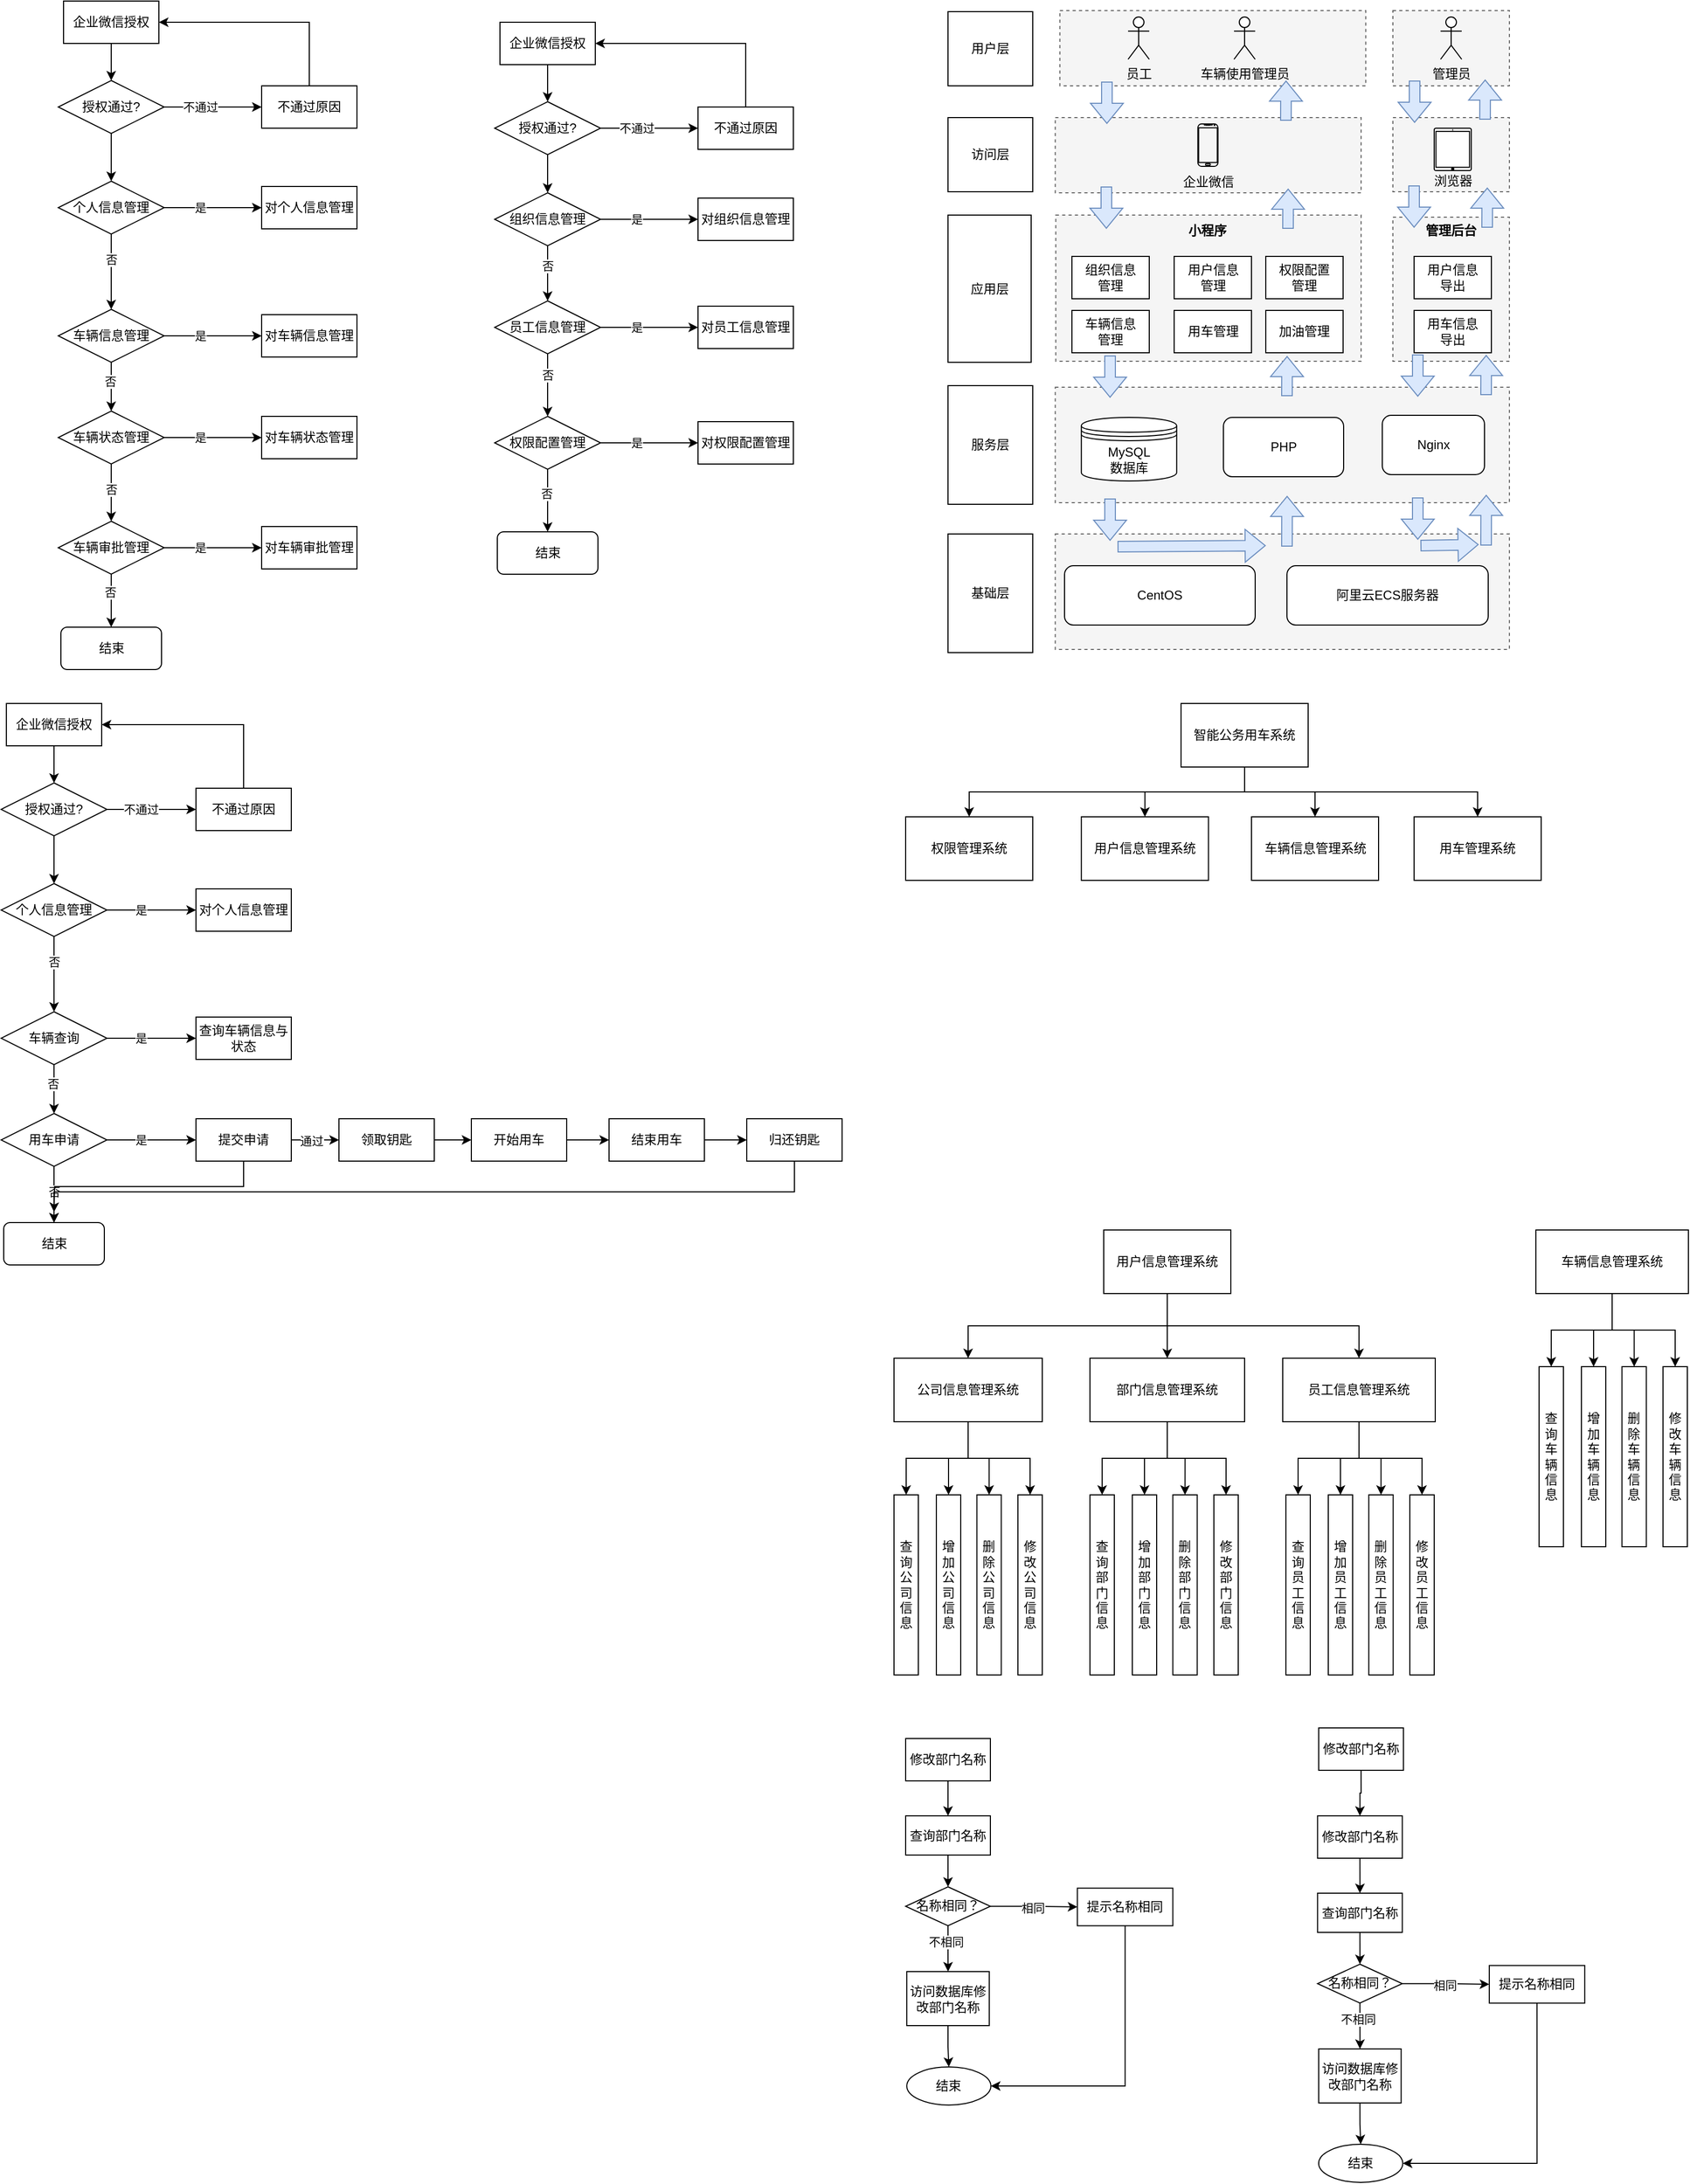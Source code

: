 <mxfile version="22.0.6" type="github">
  <diagram name="第 1 页" id="liG3LF9DfftNIO6hckej">
    <mxGraphModel dx="1803" dy="993" grid="1" gridSize="10" guides="1" tooltips="1" connect="1" arrows="1" fold="1" page="1" pageScale="1" pageWidth="827" pageHeight="1169" math="0" shadow="0">
      <root>
        <mxCell id="0" />
        <mxCell id="1" parent="0" />
        <mxCell id="3XSHIZczSg8cgVuYB4Dp-45" value="" style="rounded=0;whiteSpace=wrap;html=1;dashed=1;fillColor=#f5f5f5;fontColor=#333333;strokeColor=#666666;" parent="1" vertex="1">
          <mxGeometry x="1340" y="49" width="110" height="71" as="geometry" />
        </mxCell>
        <mxCell id="3XSHIZczSg8cgVuYB4Dp-44" value="" style="rounded=0;whiteSpace=wrap;html=1;dashed=1;fillColor=#f5f5f5;fontColor=#333333;strokeColor=#666666;" parent="1" vertex="1">
          <mxGeometry x="1025.63" y="49" width="288.74" height="71" as="geometry" />
        </mxCell>
        <mxCell id="3XSHIZczSg8cgVuYB4Dp-32" value="" style="rounded=0;whiteSpace=wrap;html=1;dashed=1;fillColor=#f5f5f5;fontColor=#333333;strokeColor=#666666;" parent="1" vertex="1">
          <mxGeometry x="1340" y="150" width="110" height="70" as="geometry" />
        </mxCell>
        <mxCell id="3XSHIZczSg8cgVuYB4Dp-31" value="" style="rounded=0;whiteSpace=wrap;html=1;dashed=1;fillColor=#f5f5f5;fontColor=#333333;strokeColor=#666666;" parent="1" vertex="1">
          <mxGeometry x="1021.26" y="150" width="288.74" height="71" as="geometry" />
        </mxCell>
        <mxCell id="3XSHIZczSg8cgVuYB4Dp-30" value="" style="rounded=0;whiteSpace=wrap;html=1;dashed=1;fillColor=#f5f5f5;fontColor=#333333;strokeColor=#666666;" parent="1" vertex="1">
          <mxGeometry x="1340" y="244" width="110" height="136" as="geometry" />
        </mxCell>
        <mxCell id="3XSHIZczSg8cgVuYB4Dp-29" value="" style="rounded=0;whiteSpace=wrap;html=1;dashed=1;fillColor=#f5f5f5;fontColor=#333333;strokeColor=#666666;" parent="1" vertex="1">
          <mxGeometry x="1021.75" y="242" width="288.25" height="138" as="geometry" />
        </mxCell>
        <mxCell id="gQ6SYMfM-0dDlwFSdXo2-3" style="edgeStyle=orthogonalEdgeStyle;rounded=0;orthogonalLoop=1;jettySize=auto;html=1;exitX=0.5;exitY=1;exitDx=0;exitDy=0;" parent="1" source="gQ6SYMfM-0dDlwFSdXo2-1" target="gQ6SYMfM-0dDlwFSdXo2-2" edge="1">
          <mxGeometry relative="1" as="geometry" />
        </mxCell>
        <mxCell id="gQ6SYMfM-0dDlwFSdXo2-1" value="企业微信授权" style="rounded=0;whiteSpace=wrap;html=1;" parent="1" vertex="1">
          <mxGeometry x="85" y="40" width="90" height="40" as="geometry" />
        </mxCell>
        <mxCell id="gQ6SYMfM-0dDlwFSdXo2-5" style="edgeStyle=orthogonalEdgeStyle;rounded=0;orthogonalLoop=1;jettySize=auto;html=1;exitX=1;exitY=0.5;exitDx=0;exitDy=0;" parent="1" source="gQ6SYMfM-0dDlwFSdXo2-2" target="gQ6SYMfM-0dDlwFSdXo2-29" edge="1">
          <mxGeometry relative="1" as="geometry">
            <mxPoint x="254" y="140" as="targetPoint" />
          </mxGeometry>
        </mxCell>
        <mxCell id="gQ6SYMfM-0dDlwFSdXo2-6" value="不通过" style="edgeLabel;html=1;align=center;verticalAlign=middle;resizable=0;points=[];" parent="gQ6SYMfM-0dDlwFSdXo2-5" vertex="1" connectable="0">
          <mxGeometry x="-0.367" y="4" relative="1" as="geometry">
            <mxPoint x="5" y="4" as="offset" />
          </mxGeometry>
        </mxCell>
        <mxCell id="gQ6SYMfM-0dDlwFSdXo2-35" style="edgeStyle=orthogonalEdgeStyle;rounded=0;orthogonalLoop=1;jettySize=auto;html=1;exitX=0.5;exitY=1;exitDx=0;exitDy=0;entryX=0.5;entryY=0;entryDx=0;entryDy=0;" parent="1" source="gQ6SYMfM-0dDlwFSdXo2-2" target="gQ6SYMfM-0dDlwFSdXo2-33" edge="1">
          <mxGeometry relative="1" as="geometry" />
        </mxCell>
        <mxCell id="gQ6SYMfM-0dDlwFSdXo2-2" value="授权通过?" style="rhombus;whiteSpace=wrap;html=1;" parent="1" vertex="1">
          <mxGeometry x="80" y="115" width="100" height="50" as="geometry" />
        </mxCell>
        <mxCell id="gQ6SYMfM-0dDlwFSdXo2-8" style="edgeStyle=orthogonalEdgeStyle;rounded=0;orthogonalLoop=1;jettySize=auto;html=1;exitX=0.5;exitY=0;exitDx=0;exitDy=0;entryX=1;entryY=0.5;entryDx=0;entryDy=0;" parent="1" source="gQ6SYMfM-0dDlwFSdXo2-29" target="gQ6SYMfM-0dDlwFSdXo2-1" edge="1">
          <mxGeometry relative="1" as="geometry">
            <mxPoint x="314" y="110" as="sourcePoint" />
          </mxGeometry>
        </mxCell>
        <mxCell id="gQ6SYMfM-0dDlwFSdXo2-29" value="不通过原因" style="rounded=0;whiteSpace=wrap;html=1;" parent="1" vertex="1">
          <mxGeometry x="272" y="120" width="90" height="40" as="geometry" />
        </mxCell>
        <mxCell id="gQ6SYMfM-0dDlwFSdXo2-30" style="edgeStyle=orthogonalEdgeStyle;rounded=0;orthogonalLoop=1;jettySize=auto;html=1;exitX=1;exitY=0.5;exitDx=0;exitDy=0;" parent="1" source="gQ6SYMfM-0dDlwFSdXo2-33" target="gQ6SYMfM-0dDlwFSdXo2-34" edge="1">
          <mxGeometry relative="1" as="geometry">
            <mxPoint x="254" y="235" as="targetPoint" />
          </mxGeometry>
        </mxCell>
        <mxCell id="gQ6SYMfM-0dDlwFSdXo2-31" value="是" style="edgeLabel;html=1;align=center;verticalAlign=middle;resizable=0;points=[];" parent="gQ6SYMfM-0dDlwFSdXo2-30" vertex="1" connectable="0">
          <mxGeometry x="-0.367" y="4" relative="1" as="geometry">
            <mxPoint x="5" y="4" as="offset" />
          </mxGeometry>
        </mxCell>
        <mxCell id="gQ6SYMfM-0dDlwFSdXo2-40" style="edgeStyle=orthogonalEdgeStyle;rounded=0;orthogonalLoop=1;jettySize=auto;html=1;exitX=0.5;exitY=1;exitDx=0;exitDy=0;entryX=0.5;entryY=0;entryDx=0;entryDy=0;" parent="1" source="gQ6SYMfM-0dDlwFSdXo2-33" target="gQ6SYMfM-0dDlwFSdXo2-44" edge="1">
          <mxGeometry relative="1" as="geometry">
            <mxPoint x="130" y="310" as="targetPoint" />
          </mxGeometry>
        </mxCell>
        <mxCell id="gQ6SYMfM-0dDlwFSdXo2-41" value="否" style="edgeLabel;html=1;align=center;verticalAlign=middle;resizable=0;points=[];" parent="gQ6SYMfM-0dDlwFSdXo2-40" vertex="1" connectable="0">
          <mxGeometry x="-0.322" relative="1" as="geometry">
            <mxPoint as="offset" />
          </mxGeometry>
        </mxCell>
        <mxCell id="gQ6SYMfM-0dDlwFSdXo2-33" value="个人信息管理" style="rhombus;whiteSpace=wrap;html=1;" parent="1" vertex="1">
          <mxGeometry x="80" y="210" width="100" height="50" as="geometry" />
        </mxCell>
        <mxCell id="gQ6SYMfM-0dDlwFSdXo2-34" value="对个人信息管理" style="rounded=0;whiteSpace=wrap;html=1;" parent="1" vertex="1">
          <mxGeometry x="272" y="215" width="90" height="40" as="geometry" />
        </mxCell>
        <mxCell id="gQ6SYMfM-0dDlwFSdXo2-42" style="edgeStyle=orthogonalEdgeStyle;rounded=0;orthogonalLoop=1;jettySize=auto;html=1;exitX=1;exitY=0.5;exitDx=0;exitDy=0;" parent="1" source="gQ6SYMfM-0dDlwFSdXo2-44" target="gQ6SYMfM-0dDlwFSdXo2-45" edge="1">
          <mxGeometry relative="1" as="geometry">
            <mxPoint x="254" y="356" as="targetPoint" />
          </mxGeometry>
        </mxCell>
        <mxCell id="gQ6SYMfM-0dDlwFSdXo2-43" value="是" style="edgeLabel;html=1;align=center;verticalAlign=middle;resizable=0;points=[];" parent="gQ6SYMfM-0dDlwFSdXo2-42" vertex="1" connectable="0">
          <mxGeometry x="-0.367" y="4" relative="1" as="geometry">
            <mxPoint x="5" y="4" as="offset" />
          </mxGeometry>
        </mxCell>
        <mxCell id="gQ6SYMfM-0dDlwFSdXo2-51" style="edgeStyle=orthogonalEdgeStyle;rounded=0;orthogonalLoop=1;jettySize=auto;html=1;exitX=0.5;exitY=1;exitDx=0;exitDy=0;entryX=0.5;entryY=0;entryDx=0;entryDy=0;" parent="1" source="gQ6SYMfM-0dDlwFSdXo2-44" target="gQ6SYMfM-0dDlwFSdXo2-49" edge="1">
          <mxGeometry relative="1" as="geometry" />
        </mxCell>
        <mxCell id="gQ6SYMfM-0dDlwFSdXo2-53" value="否" style="edgeLabel;html=1;align=center;verticalAlign=middle;resizable=0;points=[];" parent="gQ6SYMfM-0dDlwFSdXo2-51" vertex="1" connectable="0">
          <mxGeometry x="-0.226" y="-1" relative="1" as="geometry">
            <mxPoint as="offset" />
          </mxGeometry>
        </mxCell>
        <mxCell id="gQ6SYMfM-0dDlwFSdXo2-44" value="车辆信息管理" style="rhombus;whiteSpace=wrap;html=1;" parent="1" vertex="1">
          <mxGeometry x="80" y="331" width="100" height="50" as="geometry" />
        </mxCell>
        <mxCell id="gQ6SYMfM-0dDlwFSdXo2-45" value="对车辆信息管理" style="rounded=0;whiteSpace=wrap;html=1;" parent="1" vertex="1">
          <mxGeometry x="272" y="336" width="90" height="40" as="geometry" />
        </mxCell>
        <mxCell id="gQ6SYMfM-0dDlwFSdXo2-47" style="edgeStyle=orthogonalEdgeStyle;rounded=0;orthogonalLoop=1;jettySize=auto;html=1;exitX=1;exitY=0.5;exitDx=0;exitDy=0;" parent="1" source="gQ6SYMfM-0dDlwFSdXo2-49" target="gQ6SYMfM-0dDlwFSdXo2-50" edge="1">
          <mxGeometry relative="1" as="geometry">
            <mxPoint x="254" y="452" as="targetPoint" />
          </mxGeometry>
        </mxCell>
        <mxCell id="gQ6SYMfM-0dDlwFSdXo2-48" value="是" style="edgeLabel;html=1;align=center;verticalAlign=middle;resizable=0;points=[];" parent="gQ6SYMfM-0dDlwFSdXo2-47" vertex="1" connectable="0">
          <mxGeometry x="-0.367" y="4" relative="1" as="geometry">
            <mxPoint x="5" y="4" as="offset" />
          </mxGeometry>
        </mxCell>
        <mxCell id="gQ6SYMfM-0dDlwFSdXo2-58" style="edgeStyle=orthogonalEdgeStyle;rounded=0;orthogonalLoop=1;jettySize=auto;html=1;exitX=0.5;exitY=1;exitDx=0;exitDy=0;entryX=0.5;entryY=0;entryDx=0;entryDy=0;" parent="1" source="gQ6SYMfM-0dDlwFSdXo2-49" target="gQ6SYMfM-0dDlwFSdXo2-56" edge="1">
          <mxGeometry relative="1" as="geometry" />
        </mxCell>
        <mxCell id="gQ6SYMfM-0dDlwFSdXo2-59" value="否" style="edgeLabel;html=1;align=center;verticalAlign=middle;resizable=0;points=[];" parent="gQ6SYMfM-0dDlwFSdXo2-58" vertex="1" connectable="0">
          <mxGeometry x="-0.121" relative="1" as="geometry">
            <mxPoint as="offset" />
          </mxGeometry>
        </mxCell>
        <mxCell id="gQ6SYMfM-0dDlwFSdXo2-49" value="车辆状态管理" style="rhombus;whiteSpace=wrap;html=1;" parent="1" vertex="1">
          <mxGeometry x="80" y="427" width="100" height="50" as="geometry" />
        </mxCell>
        <mxCell id="gQ6SYMfM-0dDlwFSdXo2-50" value="对车辆状态管理" style="rounded=0;whiteSpace=wrap;html=1;" parent="1" vertex="1">
          <mxGeometry x="272" y="432" width="90" height="40" as="geometry" />
        </mxCell>
        <mxCell id="gQ6SYMfM-0dDlwFSdXo2-54" style="edgeStyle=orthogonalEdgeStyle;rounded=0;orthogonalLoop=1;jettySize=auto;html=1;exitX=1;exitY=0.5;exitDx=0;exitDy=0;" parent="1" source="gQ6SYMfM-0dDlwFSdXo2-56" target="gQ6SYMfM-0dDlwFSdXo2-57" edge="1">
          <mxGeometry relative="1" as="geometry">
            <mxPoint x="254" y="556" as="targetPoint" />
          </mxGeometry>
        </mxCell>
        <mxCell id="gQ6SYMfM-0dDlwFSdXo2-55" value="是" style="edgeLabel;html=1;align=center;verticalAlign=middle;resizable=0;points=[];" parent="gQ6SYMfM-0dDlwFSdXo2-54" vertex="1" connectable="0">
          <mxGeometry x="-0.367" y="4" relative="1" as="geometry">
            <mxPoint x="5" y="4" as="offset" />
          </mxGeometry>
        </mxCell>
        <mxCell id="gQ6SYMfM-0dDlwFSdXo2-63" style="edgeStyle=orthogonalEdgeStyle;rounded=0;orthogonalLoop=1;jettySize=auto;html=1;exitX=0.5;exitY=1;exitDx=0;exitDy=0;entryX=0.5;entryY=0;entryDx=0;entryDy=0;" parent="1" source="gQ6SYMfM-0dDlwFSdXo2-56" target="gQ6SYMfM-0dDlwFSdXo2-62" edge="1">
          <mxGeometry relative="1" as="geometry" />
        </mxCell>
        <mxCell id="gQ6SYMfM-0dDlwFSdXo2-64" value="否" style="edgeLabel;html=1;align=center;verticalAlign=middle;resizable=0;points=[];" parent="gQ6SYMfM-0dDlwFSdXo2-63" vertex="1" connectable="0">
          <mxGeometry x="-0.32" y="-1" relative="1" as="geometry">
            <mxPoint as="offset" />
          </mxGeometry>
        </mxCell>
        <mxCell id="gQ6SYMfM-0dDlwFSdXo2-56" value="车辆审批管理" style="rhombus;whiteSpace=wrap;html=1;" parent="1" vertex="1">
          <mxGeometry x="80" y="531" width="100" height="50" as="geometry" />
        </mxCell>
        <mxCell id="gQ6SYMfM-0dDlwFSdXo2-57" value="对车辆审批管理" style="rounded=0;whiteSpace=wrap;html=1;" parent="1" vertex="1">
          <mxGeometry x="272" y="536" width="90" height="40" as="geometry" />
        </mxCell>
        <mxCell id="gQ6SYMfM-0dDlwFSdXo2-62" value="结束" style="rounded=1;whiteSpace=wrap;html=1;" parent="1" vertex="1">
          <mxGeometry x="82.5" y="631" width="95" height="40" as="geometry" />
        </mxCell>
        <mxCell id="gQ6SYMfM-0dDlwFSdXo2-65" style="edgeStyle=orthogonalEdgeStyle;rounded=0;orthogonalLoop=1;jettySize=auto;html=1;exitX=0.5;exitY=1;exitDx=0;exitDy=0;" parent="1" source="gQ6SYMfM-0dDlwFSdXo2-66" target="gQ6SYMfM-0dDlwFSdXo2-70" edge="1">
          <mxGeometry relative="1" as="geometry" />
        </mxCell>
        <mxCell id="gQ6SYMfM-0dDlwFSdXo2-66" value="企业微信授权" style="rounded=0;whiteSpace=wrap;html=1;" parent="1" vertex="1">
          <mxGeometry x="31" y="703" width="90" height="40" as="geometry" />
        </mxCell>
        <mxCell id="gQ6SYMfM-0dDlwFSdXo2-67" style="edgeStyle=orthogonalEdgeStyle;rounded=0;orthogonalLoop=1;jettySize=auto;html=1;exitX=1;exitY=0.5;exitDx=0;exitDy=0;" parent="1" source="gQ6SYMfM-0dDlwFSdXo2-70" target="gQ6SYMfM-0dDlwFSdXo2-72" edge="1">
          <mxGeometry relative="1" as="geometry">
            <mxPoint x="200" y="803" as="targetPoint" />
          </mxGeometry>
        </mxCell>
        <mxCell id="gQ6SYMfM-0dDlwFSdXo2-68" value="不通过" style="edgeLabel;html=1;align=center;verticalAlign=middle;resizable=0;points=[];" parent="gQ6SYMfM-0dDlwFSdXo2-67" vertex="1" connectable="0">
          <mxGeometry x="-0.367" y="4" relative="1" as="geometry">
            <mxPoint x="5" y="4" as="offset" />
          </mxGeometry>
        </mxCell>
        <mxCell id="gQ6SYMfM-0dDlwFSdXo2-69" style="edgeStyle=orthogonalEdgeStyle;rounded=0;orthogonalLoop=1;jettySize=auto;html=1;exitX=0.5;exitY=1;exitDx=0;exitDy=0;entryX=0.5;entryY=0;entryDx=0;entryDy=0;" parent="1" source="gQ6SYMfM-0dDlwFSdXo2-70" target="gQ6SYMfM-0dDlwFSdXo2-77" edge="1">
          <mxGeometry relative="1" as="geometry" />
        </mxCell>
        <mxCell id="gQ6SYMfM-0dDlwFSdXo2-70" value="授权通过?" style="rhombus;whiteSpace=wrap;html=1;" parent="1" vertex="1">
          <mxGeometry x="26" y="778" width="100" height="50" as="geometry" />
        </mxCell>
        <mxCell id="gQ6SYMfM-0dDlwFSdXo2-71" style="edgeStyle=orthogonalEdgeStyle;rounded=0;orthogonalLoop=1;jettySize=auto;html=1;exitX=0.5;exitY=0;exitDx=0;exitDy=0;entryX=1;entryY=0.5;entryDx=0;entryDy=0;" parent="1" source="gQ6SYMfM-0dDlwFSdXo2-72" target="gQ6SYMfM-0dDlwFSdXo2-66" edge="1">
          <mxGeometry relative="1" as="geometry">
            <mxPoint x="260" y="773" as="sourcePoint" />
          </mxGeometry>
        </mxCell>
        <mxCell id="gQ6SYMfM-0dDlwFSdXo2-72" value="不通过原因" style="rounded=0;whiteSpace=wrap;html=1;" parent="1" vertex="1">
          <mxGeometry x="210" y="783" width="90" height="40" as="geometry" />
        </mxCell>
        <mxCell id="gQ6SYMfM-0dDlwFSdXo2-73" style="edgeStyle=orthogonalEdgeStyle;rounded=0;orthogonalLoop=1;jettySize=auto;html=1;exitX=1;exitY=0.5;exitDx=0;exitDy=0;" parent="1" source="gQ6SYMfM-0dDlwFSdXo2-77" target="gQ6SYMfM-0dDlwFSdXo2-78" edge="1">
          <mxGeometry relative="1" as="geometry">
            <mxPoint x="200" y="898" as="targetPoint" />
          </mxGeometry>
        </mxCell>
        <mxCell id="gQ6SYMfM-0dDlwFSdXo2-74" value="是" style="edgeLabel;html=1;align=center;verticalAlign=middle;resizable=0;points=[];" parent="gQ6SYMfM-0dDlwFSdXo2-73" vertex="1" connectable="0">
          <mxGeometry x="-0.367" y="4" relative="1" as="geometry">
            <mxPoint x="5" y="4" as="offset" />
          </mxGeometry>
        </mxCell>
        <mxCell id="gQ6SYMfM-0dDlwFSdXo2-75" style="edgeStyle=orthogonalEdgeStyle;rounded=0;orthogonalLoop=1;jettySize=auto;html=1;exitX=0.5;exitY=1;exitDx=0;exitDy=0;entryX=0.5;entryY=0;entryDx=0;entryDy=0;" parent="1" source="gQ6SYMfM-0dDlwFSdXo2-77" target="gQ6SYMfM-0dDlwFSdXo2-83" edge="1">
          <mxGeometry relative="1" as="geometry">
            <mxPoint x="76" y="973" as="targetPoint" />
          </mxGeometry>
        </mxCell>
        <mxCell id="gQ6SYMfM-0dDlwFSdXo2-76" value="否" style="edgeLabel;html=1;align=center;verticalAlign=middle;resizable=0;points=[];" parent="gQ6SYMfM-0dDlwFSdXo2-75" vertex="1" connectable="0">
          <mxGeometry x="-0.322" relative="1" as="geometry">
            <mxPoint as="offset" />
          </mxGeometry>
        </mxCell>
        <mxCell id="gQ6SYMfM-0dDlwFSdXo2-77" value="个人信息管理" style="rhombus;whiteSpace=wrap;html=1;" parent="1" vertex="1">
          <mxGeometry x="26" y="873" width="100" height="50" as="geometry" />
        </mxCell>
        <mxCell id="gQ6SYMfM-0dDlwFSdXo2-78" value="对个人信息管理" style="rounded=0;whiteSpace=wrap;html=1;" parent="1" vertex="1">
          <mxGeometry x="210" y="878" width="90" height="40" as="geometry" />
        </mxCell>
        <mxCell id="gQ6SYMfM-0dDlwFSdXo2-79" style="edgeStyle=orthogonalEdgeStyle;rounded=0;orthogonalLoop=1;jettySize=auto;html=1;exitX=1;exitY=0.5;exitDx=0;exitDy=0;" parent="1" source="gQ6SYMfM-0dDlwFSdXo2-83" target="gQ6SYMfM-0dDlwFSdXo2-84" edge="1">
          <mxGeometry relative="1" as="geometry">
            <mxPoint x="200" y="1019" as="targetPoint" />
          </mxGeometry>
        </mxCell>
        <mxCell id="gQ6SYMfM-0dDlwFSdXo2-80" value="是" style="edgeLabel;html=1;align=center;verticalAlign=middle;resizable=0;points=[];" parent="gQ6SYMfM-0dDlwFSdXo2-79" vertex="1" connectable="0">
          <mxGeometry x="-0.367" y="4" relative="1" as="geometry">
            <mxPoint x="5" y="4" as="offset" />
          </mxGeometry>
        </mxCell>
        <mxCell id="gQ6SYMfM-0dDlwFSdXo2-81" style="edgeStyle=orthogonalEdgeStyle;rounded=0;orthogonalLoop=1;jettySize=auto;html=1;exitX=0.5;exitY=1;exitDx=0;exitDy=0;entryX=0.5;entryY=0;entryDx=0;entryDy=0;" parent="1" source="gQ6SYMfM-0dDlwFSdXo2-83" target="gQ6SYMfM-0dDlwFSdXo2-89" edge="1">
          <mxGeometry relative="1" as="geometry" />
        </mxCell>
        <mxCell id="gQ6SYMfM-0dDlwFSdXo2-82" value="否" style="edgeLabel;html=1;align=center;verticalAlign=middle;resizable=0;points=[];" parent="gQ6SYMfM-0dDlwFSdXo2-81" vertex="1" connectable="0">
          <mxGeometry x="-0.226" y="-1" relative="1" as="geometry">
            <mxPoint as="offset" />
          </mxGeometry>
        </mxCell>
        <mxCell id="gQ6SYMfM-0dDlwFSdXo2-83" value="车辆查询" style="rhombus;whiteSpace=wrap;html=1;" parent="1" vertex="1">
          <mxGeometry x="26" y="994" width="100" height="50" as="geometry" />
        </mxCell>
        <mxCell id="gQ6SYMfM-0dDlwFSdXo2-84" value="查询车辆信息与状态" style="rounded=0;whiteSpace=wrap;html=1;" parent="1" vertex="1">
          <mxGeometry x="210" y="999" width="90" height="40" as="geometry" />
        </mxCell>
        <mxCell id="gQ6SYMfM-0dDlwFSdXo2-85" style="edgeStyle=orthogonalEdgeStyle;rounded=0;orthogonalLoop=1;jettySize=auto;html=1;exitX=1;exitY=0.5;exitDx=0;exitDy=0;" parent="1" source="gQ6SYMfM-0dDlwFSdXo2-89" target="gQ6SYMfM-0dDlwFSdXo2-90" edge="1">
          <mxGeometry relative="1" as="geometry">
            <mxPoint x="200" y="1115" as="targetPoint" />
          </mxGeometry>
        </mxCell>
        <mxCell id="gQ6SYMfM-0dDlwFSdXo2-86" value="是" style="edgeLabel;html=1;align=center;verticalAlign=middle;resizable=0;points=[];" parent="gQ6SYMfM-0dDlwFSdXo2-85" vertex="1" connectable="0">
          <mxGeometry x="-0.367" y="4" relative="1" as="geometry">
            <mxPoint x="5" y="4" as="offset" />
          </mxGeometry>
        </mxCell>
        <mxCell id="gQ6SYMfM-0dDlwFSdXo2-87" style="edgeStyle=orthogonalEdgeStyle;rounded=0;orthogonalLoop=1;jettySize=auto;html=1;exitX=0.5;exitY=1;exitDx=0;exitDy=0;" parent="1" source="gQ6SYMfM-0dDlwFSdXo2-89" target="gQ6SYMfM-0dDlwFSdXo2-97" edge="1">
          <mxGeometry relative="1" as="geometry">
            <mxPoint x="76" y="1194" as="targetPoint" />
          </mxGeometry>
        </mxCell>
        <mxCell id="gQ6SYMfM-0dDlwFSdXo2-88" value="否" style="edgeLabel;html=1;align=center;verticalAlign=middle;resizable=0;points=[];" parent="gQ6SYMfM-0dDlwFSdXo2-87" vertex="1" connectable="0">
          <mxGeometry x="-0.121" relative="1" as="geometry">
            <mxPoint as="offset" />
          </mxGeometry>
        </mxCell>
        <mxCell id="gQ6SYMfM-0dDlwFSdXo2-89" value="用车申请" style="rhombus;whiteSpace=wrap;html=1;" parent="1" vertex="1">
          <mxGeometry x="26" y="1090" width="100" height="50" as="geometry" />
        </mxCell>
        <mxCell id="gQ6SYMfM-0dDlwFSdXo2-99" style="edgeStyle=orthogonalEdgeStyle;rounded=0;orthogonalLoop=1;jettySize=auto;html=1;exitX=1;exitY=0.5;exitDx=0;exitDy=0;entryX=0;entryY=0.5;entryDx=0;entryDy=0;" parent="1" source="gQ6SYMfM-0dDlwFSdXo2-90" target="gQ6SYMfM-0dDlwFSdXo2-98" edge="1">
          <mxGeometry relative="1" as="geometry" />
        </mxCell>
        <mxCell id="gQ6SYMfM-0dDlwFSdXo2-108" value="通过" style="edgeLabel;html=1;align=center;verticalAlign=middle;resizable=0;points=[];" parent="gQ6SYMfM-0dDlwFSdXo2-99" vertex="1" connectable="0">
          <mxGeometry x="-0.159" y="-1" relative="1" as="geometry">
            <mxPoint as="offset" />
          </mxGeometry>
        </mxCell>
        <mxCell id="gQ6SYMfM-0dDlwFSdXo2-106" style="edgeStyle=orthogonalEdgeStyle;rounded=0;orthogonalLoop=1;jettySize=auto;html=1;exitX=0.5;exitY=1;exitDx=0;exitDy=0;" parent="1" source="gQ6SYMfM-0dDlwFSdXo2-90" edge="1">
          <mxGeometry relative="1" as="geometry">
            <mxPoint x="76" y="1183" as="targetPoint" />
          </mxGeometry>
        </mxCell>
        <mxCell id="gQ6SYMfM-0dDlwFSdXo2-90" value="提交申请" style="rounded=0;whiteSpace=wrap;html=1;" parent="1" vertex="1">
          <mxGeometry x="210" y="1095" width="90" height="40" as="geometry" />
        </mxCell>
        <mxCell id="gQ6SYMfM-0dDlwFSdXo2-97" value="结束" style="rounded=1;whiteSpace=wrap;html=1;" parent="1" vertex="1">
          <mxGeometry x="28.5" y="1193" width="95" height="40" as="geometry" />
        </mxCell>
        <mxCell id="gQ6SYMfM-0dDlwFSdXo2-103" style="edgeStyle=orthogonalEdgeStyle;rounded=0;orthogonalLoop=1;jettySize=auto;html=1;exitX=1;exitY=0.5;exitDx=0;exitDy=0;entryX=0;entryY=0.5;entryDx=0;entryDy=0;" parent="1" source="gQ6SYMfM-0dDlwFSdXo2-98" target="gQ6SYMfM-0dDlwFSdXo2-100" edge="1">
          <mxGeometry relative="1" as="geometry" />
        </mxCell>
        <mxCell id="gQ6SYMfM-0dDlwFSdXo2-98" value="领取钥匙" style="rounded=0;whiteSpace=wrap;html=1;" parent="1" vertex="1">
          <mxGeometry x="345" y="1095" width="90" height="40" as="geometry" />
        </mxCell>
        <mxCell id="gQ6SYMfM-0dDlwFSdXo2-104" style="edgeStyle=orthogonalEdgeStyle;rounded=0;orthogonalLoop=1;jettySize=auto;html=1;exitX=1;exitY=0.5;exitDx=0;exitDy=0;entryX=0;entryY=0.5;entryDx=0;entryDy=0;" parent="1" source="gQ6SYMfM-0dDlwFSdXo2-100" target="gQ6SYMfM-0dDlwFSdXo2-101" edge="1">
          <mxGeometry relative="1" as="geometry" />
        </mxCell>
        <mxCell id="gQ6SYMfM-0dDlwFSdXo2-100" value="开始用车" style="rounded=0;whiteSpace=wrap;html=1;" parent="1" vertex="1">
          <mxGeometry x="470" y="1095" width="90" height="40" as="geometry" />
        </mxCell>
        <mxCell id="gQ6SYMfM-0dDlwFSdXo2-105" style="edgeStyle=orthogonalEdgeStyle;rounded=0;orthogonalLoop=1;jettySize=auto;html=1;exitX=1;exitY=0.5;exitDx=0;exitDy=0;entryX=0;entryY=0.5;entryDx=0;entryDy=0;" parent="1" source="gQ6SYMfM-0dDlwFSdXo2-101" target="gQ6SYMfM-0dDlwFSdXo2-102" edge="1">
          <mxGeometry relative="1" as="geometry" />
        </mxCell>
        <mxCell id="gQ6SYMfM-0dDlwFSdXo2-101" value="结束用车" style="rounded=0;whiteSpace=wrap;html=1;" parent="1" vertex="1">
          <mxGeometry x="600" y="1095" width="90" height="40" as="geometry" />
        </mxCell>
        <mxCell id="gQ6SYMfM-0dDlwFSdXo2-109" style="edgeStyle=orthogonalEdgeStyle;rounded=0;orthogonalLoop=1;jettySize=auto;html=1;exitX=0.5;exitY=1;exitDx=0;exitDy=0;entryX=0.5;entryY=0;entryDx=0;entryDy=0;" parent="1" source="gQ6SYMfM-0dDlwFSdXo2-102" target="gQ6SYMfM-0dDlwFSdXo2-97" edge="1">
          <mxGeometry relative="1" as="geometry" />
        </mxCell>
        <mxCell id="gQ6SYMfM-0dDlwFSdXo2-102" value="归还钥匙" style="rounded=0;whiteSpace=wrap;html=1;" parent="1" vertex="1">
          <mxGeometry x="730" y="1095" width="90" height="40" as="geometry" />
        </mxCell>
        <mxCell id="gQ6SYMfM-0dDlwFSdXo2-110" style="edgeStyle=orthogonalEdgeStyle;rounded=0;orthogonalLoop=1;jettySize=auto;html=1;exitX=0.5;exitY=1;exitDx=0;exitDy=0;" parent="1" source="gQ6SYMfM-0dDlwFSdXo2-111" target="gQ6SYMfM-0dDlwFSdXo2-115" edge="1">
          <mxGeometry relative="1" as="geometry" />
        </mxCell>
        <mxCell id="gQ6SYMfM-0dDlwFSdXo2-111" value="企业微信授权" style="rounded=0;whiteSpace=wrap;html=1;" parent="1" vertex="1">
          <mxGeometry x="497" y="60" width="90" height="40" as="geometry" />
        </mxCell>
        <mxCell id="gQ6SYMfM-0dDlwFSdXo2-112" style="edgeStyle=orthogonalEdgeStyle;rounded=0;orthogonalLoop=1;jettySize=auto;html=1;exitX=1;exitY=0.5;exitDx=0;exitDy=0;" parent="1" source="gQ6SYMfM-0dDlwFSdXo2-115" target="gQ6SYMfM-0dDlwFSdXo2-117" edge="1">
          <mxGeometry relative="1" as="geometry">
            <mxPoint x="666" y="160" as="targetPoint" />
          </mxGeometry>
        </mxCell>
        <mxCell id="gQ6SYMfM-0dDlwFSdXo2-113" value="不通过" style="edgeLabel;html=1;align=center;verticalAlign=middle;resizable=0;points=[];" parent="gQ6SYMfM-0dDlwFSdXo2-112" vertex="1" connectable="0">
          <mxGeometry x="-0.367" y="4" relative="1" as="geometry">
            <mxPoint x="5" y="4" as="offset" />
          </mxGeometry>
        </mxCell>
        <mxCell id="gQ6SYMfM-0dDlwFSdXo2-114" style="edgeStyle=orthogonalEdgeStyle;rounded=0;orthogonalLoop=1;jettySize=auto;html=1;exitX=0.5;exitY=1;exitDx=0;exitDy=0;" parent="1" source="gQ6SYMfM-0dDlwFSdXo2-115" target="gQ6SYMfM-0dDlwFSdXo2-159" edge="1">
          <mxGeometry relative="1" as="geometry" />
        </mxCell>
        <mxCell id="gQ6SYMfM-0dDlwFSdXo2-115" value="授权通过?" style="rhombus;whiteSpace=wrap;html=1;" parent="1" vertex="1">
          <mxGeometry x="492" y="135" width="100" height="50" as="geometry" />
        </mxCell>
        <mxCell id="gQ6SYMfM-0dDlwFSdXo2-116" style="edgeStyle=orthogonalEdgeStyle;rounded=0;orthogonalLoop=1;jettySize=auto;html=1;exitX=0.5;exitY=0;exitDx=0;exitDy=0;entryX=1;entryY=0.5;entryDx=0;entryDy=0;" parent="1" source="gQ6SYMfM-0dDlwFSdXo2-117" target="gQ6SYMfM-0dDlwFSdXo2-111" edge="1">
          <mxGeometry relative="1" as="geometry">
            <mxPoint x="726" y="130" as="sourcePoint" />
          </mxGeometry>
        </mxCell>
        <mxCell id="gQ6SYMfM-0dDlwFSdXo2-117" value="不通过原因" style="rounded=0;whiteSpace=wrap;html=1;" parent="1" vertex="1">
          <mxGeometry x="684" y="140" width="90" height="40" as="geometry" />
        </mxCell>
        <mxCell id="gQ6SYMfM-0dDlwFSdXo2-118" style="edgeStyle=orthogonalEdgeStyle;rounded=0;orthogonalLoop=1;jettySize=auto;html=1;exitX=1;exitY=0.5;exitDx=0;exitDy=0;" parent="1" source="gQ6SYMfM-0dDlwFSdXo2-122" target="gQ6SYMfM-0dDlwFSdXo2-123" edge="1">
          <mxGeometry relative="1" as="geometry">
            <mxPoint x="666" y="348" as="targetPoint" />
          </mxGeometry>
        </mxCell>
        <mxCell id="gQ6SYMfM-0dDlwFSdXo2-119" value="是" style="edgeLabel;html=1;align=center;verticalAlign=middle;resizable=0;points=[];" parent="gQ6SYMfM-0dDlwFSdXo2-118" vertex="1" connectable="0">
          <mxGeometry x="-0.367" y="4" relative="1" as="geometry">
            <mxPoint x="5" y="4" as="offset" />
          </mxGeometry>
        </mxCell>
        <mxCell id="gQ6SYMfM-0dDlwFSdXo2-120" style="edgeStyle=orthogonalEdgeStyle;rounded=0;orthogonalLoop=1;jettySize=auto;html=1;exitX=0.5;exitY=1;exitDx=0;exitDy=0;entryX=0.5;entryY=0;entryDx=0;entryDy=0;" parent="1" source="gQ6SYMfM-0dDlwFSdXo2-122" target="gQ6SYMfM-0dDlwFSdXo2-128" edge="1">
          <mxGeometry relative="1" as="geometry">
            <mxPoint x="542" y="423" as="targetPoint" />
          </mxGeometry>
        </mxCell>
        <mxCell id="gQ6SYMfM-0dDlwFSdXo2-121" value="否" style="edgeLabel;html=1;align=center;verticalAlign=middle;resizable=0;points=[];" parent="gQ6SYMfM-0dDlwFSdXo2-120" vertex="1" connectable="0">
          <mxGeometry x="-0.322" relative="1" as="geometry">
            <mxPoint as="offset" />
          </mxGeometry>
        </mxCell>
        <mxCell id="gQ6SYMfM-0dDlwFSdXo2-122" value="员工信息管理" style="rhombus;whiteSpace=wrap;html=1;" parent="1" vertex="1">
          <mxGeometry x="492" y="323" width="100" height="50" as="geometry" />
        </mxCell>
        <mxCell id="gQ6SYMfM-0dDlwFSdXo2-123" value="对员工信息管理" style="rounded=0;whiteSpace=wrap;html=1;" parent="1" vertex="1">
          <mxGeometry x="684" y="328" width="90" height="40" as="geometry" />
        </mxCell>
        <mxCell id="gQ6SYMfM-0dDlwFSdXo2-124" style="edgeStyle=orthogonalEdgeStyle;rounded=0;orthogonalLoop=1;jettySize=auto;html=1;exitX=1;exitY=0.5;exitDx=0;exitDy=0;" parent="1" source="gQ6SYMfM-0dDlwFSdXo2-128" target="gQ6SYMfM-0dDlwFSdXo2-129" edge="1">
          <mxGeometry relative="1" as="geometry">
            <mxPoint x="666" y="457" as="targetPoint" />
          </mxGeometry>
        </mxCell>
        <mxCell id="gQ6SYMfM-0dDlwFSdXo2-125" value="是" style="edgeLabel;html=1;align=center;verticalAlign=middle;resizable=0;points=[];" parent="gQ6SYMfM-0dDlwFSdXo2-124" vertex="1" connectable="0">
          <mxGeometry x="-0.367" y="4" relative="1" as="geometry">
            <mxPoint x="5" y="4" as="offset" />
          </mxGeometry>
        </mxCell>
        <mxCell id="gQ6SYMfM-0dDlwFSdXo2-126" style="edgeStyle=orthogonalEdgeStyle;rounded=0;orthogonalLoop=1;jettySize=auto;html=1;exitX=0.5;exitY=1;exitDx=0;exitDy=0;entryX=0.5;entryY=0;entryDx=0;entryDy=0;" parent="1" source="gQ6SYMfM-0dDlwFSdXo2-128" target="gQ6SYMfM-0dDlwFSdXo2-142" edge="1">
          <mxGeometry relative="1" as="geometry">
            <mxPoint x="542" y="528" as="targetPoint" />
          </mxGeometry>
        </mxCell>
        <mxCell id="gQ6SYMfM-0dDlwFSdXo2-127" value="否" style="edgeLabel;html=1;align=center;verticalAlign=middle;resizable=0;points=[];" parent="gQ6SYMfM-0dDlwFSdXo2-126" vertex="1" connectable="0">
          <mxGeometry x="-0.226" y="-1" relative="1" as="geometry">
            <mxPoint as="offset" />
          </mxGeometry>
        </mxCell>
        <mxCell id="gQ6SYMfM-0dDlwFSdXo2-128" value="权限配置管理" style="rhombus;whiteSpace=wrap;html=1;" parent="1" vertex="1">
          <mxGeometry x="492" y="432" width="100" height="50" as="geometry" />
        </mxCell>
        <mxCell id="gQ6SYMfM-0dDlwFSdXo2-129" value="对权限配置管理" style="rounded=0;whiteSpace=wrap;html=1;" parent="1" vertex="1">
          <mxGeometry x="684" y="437" width="90" height="40" as="geometry" />
        </mxCell>
        <mxCell id="gQ6SYMfM-0dDlwFSdXo2-142" value="结束" style="rounded=1;whiteSpace=wrap;html=1;" parent="1" vertex="1">
          <mxGeometry x="494.5" y="541" width="95" height="40" as="geometry" />
        </mxCell>
        <mxCell id="gQ6SYMfM-0dDlwFSdXo2-156" style="edgeStyle=orthogonalEdgeStyle;rounded=0;orthogonalLoop=1;jettySize=auto;html=1;exitX=1;exitY=0.5;exitDx=0;exitDy=0;" parent="1" source="gQ6SYMfM-0dDlwFSdXo2-159" target="gQ6SYMfM-0dDlwFSdXo2-160" edge="1">
          <mxGeometry relative="1" as="geometry">
            <mxPoint x="666" y="246" as="targetPoint" />
          </mxGeometry>
        </mxCell>
        <mxCell id="gQ6SYMfM-0dDlwFSdXo2-157" value="是" style="edgeLabel;html=1;align=center;verticalAlign=middle;resizable=0;points=[];" parent="gQ6SYMfM-0dDlwFSdXo2-156" vertex="1" connectable="0">
          <mxGeometry x="-0.367" y="4" relative="1" as="geometry">
            <mxPoint x="5" y="4" as="offset" />
          </mxGeometry>
        </mxCell>
        <mxCell id="gQ6SYMfM-0dDlwFSdXo2-161" style="edgeStyle=orthogonalEdgeStyle;rounded=0;orthogonalLoop=1;jettySize=auto;html=1;exitX=0.5;exitY=1;exitDx=0;exitDy=0;entryX=0.5;entryY=0;entryDx=0;entryDy=0;" parent="1" source="gQ6SYMfM-0dDlwFSdXo2-159" target="gQ6SYMfM-0dDlwFSdXo2-122" edge="1">
          <mxGeometry relative="1" as="geometry" />
        </mxCell>
        <mxCell id="gQ6SYMfM-0dDlwFSdXo2-162" value="否" style="edgeLabel;html=1;align=center;verticalAlign=middle;resizable=0;points=[];" parent="gQ6SYMfM-0dDlwFSdXo2-161" vertex="1" connectable="0">
          <mxGeometry x="-0.295" y="-3" relative="1" as="geometry">
            <mxPoint x="3" as="offset" />
          </mxGeometry>
        </mxCell>
        <mxCell id="gQ6SYMfM-0dDlwFSdXo2-159" value="组织信息管理" style="rhombus;whiteSpace=wrap;html=1;" parent="1" vertex="1">
          <mxGeometry x="492" y="221" width="100" height="50" as="geometry" />
        </mxCell>
        <mxCell id="gQ6SYMfM-0dDlwFSdXo2-160" value="对组织信息管理" style="rounded=0;whiteSpace=wrap;html=1;" parent="1" vertex="1">
          <mxGeometry x="684" y="226" width="90" height="40" as="geometry" />
        </mxCell>
        <mxCell id="3XSHIZczSg8cgVuYB4Dp-1" value="用户层" style="rounded=0;whiteSpace=wrap;html=1;strokeWidth=1;" parent="1" vertex="1">
          <mxGeometry x="920" y="50" width="80" height="70" as="geometry" />
        </mxCell>
        <mxCell id="3XSHIZczSg8cgVuYB4Dp-2" value="访问层" style="rounded=0;whiteSpace=wrap;html=1;strokeWidth=1;" parent="1" vertex="1">
          <mxGeometry x="920" y="150" width="80" height="70" as="geometry" />
        </mxCell>
        <mxCell id="3XSHIZczSg8cgVuYB4Dp-3" value="应用层" style="rounded=0;whiteSpace=wrap;html=1;strokeWidth=1;" parent="1" vertex="1">
          <mxGeometry x="920" y="242" width="78.5" height="139" as="geometry" />
        </mxCell>
        <mxCell id="3XSHIZczSg8cgVuYB4Dp-4" value="服务层" style="rounded=0;whiteSpace=wrap;html=1;strokeWidth=1;" parent="1" vertex="1">
          <mxGeometry x="920" y="403" width="80" height="112" as="geometry" />
        </mxCell>
        <mxCell id="3XSHIZczSg8cgVuYB4Dp-5" value="员工" style="shape=umlActor;verticalLabelPosition=bottom;verticalAlign=top;html=1;" parent="1" vertex="1">
          <mxGeometry x="1090" y="55" width="20" height="40" as="geometry" />
        </mxCell>
        <mxCell id="3XSHIZczSg8cgVuYB4Dp-8" value="车辆使用管理员" style="shape=umlActor;verticalLabelPosition=bottom;verticalAlign=top;html=1;" parent="1" vertex="1">
          <mxGeometry x="1190" y="55" width="20" height="40" as="geometry" />
        </mxCell>
        <mxCell id="3XSHIZczSg8cgVuYB4Dp-9" value="管理员" style="shape=umlActor;verticalLabelPosition=bottom;verticalAlign=top;html=1;" parent="1" vertex="1">
          <mxGeometry x="1385" y="55" width="20" height="40" as="geometry" />
        </mxCell>
        <mxCell id="3XSHIZczSg8cgVuYB4Dp-13" value="" style="verticalLabelPosition=bottom;verticalAlign=top;html=1;shadow=0;dashed=0;strokeWidth=1;shape=mxgraph.android.phone2;strokeColor=#000000;" parent="1" vertex="1">
          <mxGeometry x="1155.88" y="156" width="19" height="40" as="geometry" />
        </mxCell>
        <mxCell id="3XSHIZczSg8cgVuYB4Dp-14" value="企业微信" style="text;html=1;strokeColor=none;fillColor=none;align=center;verticalAlign=middle;whiteSpace=wrap;rounded=0;" parent="1" vertex="1">
          <mxGeometry x="1135.88" y="196" width="60" height="30" as="geometry" />
        </mxCell>
        <mxCell id="3XSHIZczSg8cgVuYB4Dp-16" value="浏览器" style="text;html=1;strokeColor=none;fillColor=none;align=center;verticalAlign=middle;whiteSpace=wrap;rounded=0;" parent="1" vertex="1">
          <mxGeometry x="1366.5" y="195" width="60" height="30" as="geometry" />
        </mxCell>
        <mxCell id="3XSHIZczSg8cgVuYB4Dp-19" value="" style="html=1;verticalLabelPosition=bottom;labelBackgroundColor=#ffffff;verticalAlign=top;shadow=0;dashed=0;strokeWidth=1;shape=mxgraph.ios7.misc.ipad10inch;strokeColor=#000000;" parent="1" vertex="1">
          <mxGeometry x="1379" y="160" width="35" height="40" as="geometry" />
        </mxCell>
        <mxCell id="3XSHIZczSg8cgVuYB4Dp-21" value="&lt;p class=&quot;MsoNormal&quot;&gt;车辆信息&lt;br&gt;&lt;span style=&quot;background-color: initial;&quot;&gt;管理&lt;/span&gt;&lt;/p&gt;" style="rounded=0;whiteSpace=wrap;html=1;" parent="1" vertex="1">
          <mxGeometry x="1037" y="332" width="73" height="40" as="geometry" />
        </mxCell>
        <mxCell id="3XSHIZczSg8cgVuYB4Dp-22" value="用户信息&lt;br&gt;管理" style="rounded=0;whiteSpace=wrap;html=1;" parent="1" vertex="1">
          <mxGeometry x="1133.5" y="281" width="73" height="40" as="geometry" />
        </mxCell>
        <mxCell id="3XSHIZczSg8cgVuYB4Dp-23" value="组织信息&lt;br&gt;管理" style="rounded=0;whiteSpace=wrap;html=1;" parent="1" vertex="1">
          <mxGeometry x="1037" y="281" width="73" height="40" as="geometry" />
        </mxCell>
        <mxCell id="3XSHIZczSg8cgVuYB4Dp-24" value="权限配置&lt;br&gt;管理" style="rounded=0;whiteSpace=wrap;html=1;" parent="1" vertex="1">
          <mxGeometry x="1220" y="281" width="73" height="40" as="geometry" />
        </mxCell>
        <mxCell id="3XSHIZczSg8cgVuYB4Dp-25" value="用车管理" style="rounded=0;whiteSpace=wrap;html=1;" parent="1" vertex="1">
          <mxGeometry x="1133.5" y="332" width="73" height="40" as="geometry" />
        </mxCell>
        <mxCell id="3XSHIZczSg8cgVuYB4Dp-26" value="加油管理" style="rounded=0;whiteSpace=wrap;html=1;" parent="1" vertex="1">
          <mxGeometry x="1220" y="332" width="73" height="40" as="geometry" />
        </mxCell>
        <mxCell id="3XSHIZczSg8cgVuYB4Dp-27" value="用户信息&lt;br&gt;导出" style="rounded=0;whiteSpace=wrap;html=1;" parent="1" vertex="1">
          <mxGeometry x="1360" y="281" width="73" height="40" as="geometry" />
        </mxCell>
        <mxCell id="3XSHIZczSg8cgVuYB4Dp-28" value="用车信息&lt;br&gt;导出" style="rounded=0;whiteSpace=wrap;html=1;" parent="1" vertex="1">
          <mxGeometry x="1360" y="332" width="73" height="40" as="geometry" />
        </mxCell>
        <mxCell id="3XSHIZczSg8cgVuYB4Dp-34" value="" style="rounded=0;whiteSpace=wrap;html=1;dashed=1;fillColor=#f5f5f5;fontColor=#333333;strokeColor=#666666;" parent="1" vertex="1">
          <mxGeometry x="1021.26" y="404.5" width="428.74" height="109" as="geometry" />
        </mxCell>
        <mxCell id="3XSHIZczSg8cgVuYB4Dp-36" value="MySQL&lt;br&gt;数据库" style="shape=datastore;whiteSpace=wrap;html=1;" parent="1" vertex="1">
          <mxGeometry x="1045.88" y="433" width="90" height="60" as="geometry" />
        </mxCell>
        <mxCell id="3XSHIZczSg8cgVuYB4Dp-37" value="PHP" style="rounded=1;whiteSpace=wrap;html=1;" parent="1" vertex="1">
          <mxGeometry x="1180" y="433" width="113.5" height="56" as="geometry" />
        </mxCell>
        <mxCell id="3XSHIZczSg8cgVuYB4Dp-38" value="Nginx" style="rounded=1;whiteSpace=wrap;html=1;" parent="1" vertex="1">
          <mxGeometry x="1330" y="431" width="96.5" height="56" as="geometry" />
        </mxCell>
        <mxCell id="3XSHIZczSg8cgVuYB4Dp-39" value="基础层" style="rounded=0;whiteSpace=wrap;html=1;strokeWidth=1;" parent="1" vertex="1">
          <mxGeometry x="920" y="543" width="80" height="112" as="geometry" />
        </mxCell>
        <mxCell id="3XSHIZczSg8cgVuYB4Dp-40" value="" style="rounded=0;whiteSpace=wrap;html=1;dashed=1;fillColor=#f5f5f5;fontColor=#333333;strokeColor=#666666;" parent="1" vertex="1">
          <mxGeometry x="1021.26" y="543" width="428.74" height="109" as="geometry" />
        </mxCell>
        <mxCell id="3XSHIZczSg8cgVuYB4Dp-42" value="阿里云ECS服务器" style="rounded=1;whiteSpace=wrap;html=1;" parent="1" vertex="1">
          <mxGeometry x="1240" y="573" width="190" height="56" as="geometry" />
        </mxCell>
        <mxCell id="3XSHIZczSg8cgVuYB4Dp-46" value="CentOS" style="rounded=1;whiteSpace=wrap;html=1;" parent="1" vertex="1">
          <mxGeometry x="1030" y="573" width="180" height="56" as="geometry" />
        </mxCell>
        <mxCell id="3XSHIZczSg8cgVuYB4Dp-48" value="" style="shape=flexArrow;endArrow=classic;html=1;rounded=0;fillColor=#dae8fc;strokeColor=#6c8ebf;" parent="1" edge="1">
          <mxGeometry width="50" height="50" relative="1" as="geometry">
            <mxPoint x="1070" y="116" as="sourcePoint" />
            <mxPoint x="1070" y="156" as="targetPoint" />
          </mxGeometry>
        </mxCell>
        <mxCell id="3XSHIZczSg8cgVuYB4Dp-49" value="" style="shape=flexArrow;endArrow=classic;html=1;rounded=0;fillColor=#dae8fc;strokeColor=#6c8ebf;" parent="1" edge="1">
          <mxGeometry width="50" height="50" relative="1" as="geometry">
            <mxPoint x="1069.5" y="215" as="sourcePoint" />
            <mxPoint x="1069.5" y="255" as="targetPoint" />
          </mxGeometry>
        </mxCell>
        <mxCell id="3XSHIZczSg8cgVuYB4Dp-50" value="" style="shape=flexArrow;endArrow=classic;html=1;rounded=0;fillColor=#dae8fc;strokeColor=#6c8ebf;" parent="1" edge="1">
          <mxGeometry width="50" height="50" relative="1" as="geometry">
            <mxPoint x="1073" y="509.5" as="sourcePoint" />
            <mxPoint x="1073" y="549.5" as="targetPoint" />
          </mxGeometry>
        </mxCell>
        <mxCell id="3XSHIZczSg8cgVuYB4Dp-51" value="" style="shape=flexArrow;endArrow=classic;html=1;rounded=0;fillColor=#dae8fc;strokeColor=#6c8ebf;" parent="1" edge="1">
          <mxGeometry width="50" height="50" relative="1" as="geometry">
            <mxPoint x="1073" y="374.5" as="sourcePoint" />
            <mxPoint x="1073" y="414.5" as="targetPoint" />
          </mxGeometry>
        </mxCell>
        <mxCell id="3XSHIZczSg8cgVuYB4Dp-53" value="" style="shape=flexArrow;endArrow=classic;html=1;rounded=0;fillColor=#dae8fc;strokeColor=#6c8ebf;" parent="1" edge="1">
          <mxGeometry width="50" height="50" relative="1" as="geometry">
            <mxPoint x="1240" y="555" as="sourcePoint" />
            <mxPoint x="1240.12" y="507" as="targetPoint" />
          </mxGeometry>
        </mxCell>
        <mxCell id="3XSHIZczSg8cgVuYB4Dp-54" value="" style="shape=flexArrow;endArrow=classic;html=1;rounded=0;fillColor=#dae8fc;strokeColor=#6c8ebf;" parent="1" edge="1">
          <mxGeometry width="50" height="50" relative="1" as="geometry">
            <mxPoint x="1240" y="413" as="sourcePoint" />
            <mxPoint x="1240.12" y="375" as="targetPoint" />
          </mxGeometry>
        </mxCell>
        <mxCell id="3XSHIZczSg8cgVuYB4Dp-56" value="" style="shape=flexArrow;endArrow=classic;html=1;rounded=0;fillColor=#dae8fc;strokeColor=#6c8ebf;" parent="1" edge="1">
          <mxGeometry width="50" height="50" relative="1" as="geometry">
            <mxPoint x="1241" y="255" as="sourcePoint" />
            <mxPoint x="1241.12" y="217" as="targetPoint" />
          </mxGeometry>
        </mxCell>
        <mxCell id="3XSHIZczSg8cgVuYB4Dp-57" value="" style="shape=flexArrow;endArrow=classic;html=1;rounded=0;fillColor=#dae8fc;strokeColor=#6c8ebf;" parent="1" edge="1">
          <mxGeometry width="50" height="50" relative="1" as="geometry">
            <mxPoint x="1239" y="153" as="sourcePoint" />
            <mxPoint x="1239.12" y="115" as="targetPoint" />
          </mxGeometry>
        </mxCell>
        <mxCell id="3XSHIZczSg8cgVuYB4Dp-58" value="" style="shape=flexArrow;endArrow=classic;html=1;rounded=0;fillColor=#dae8fc;strokeColor=#6c8ebf;" parent="1" edge="1">
          <mxGeometry width="50" height="50" relative="1" as="geometry">
            <mxPoint x="1360.5" y="115" as="sourcePoint" />
            <mxPoint x="1360.5" y="155" as="targetPoint" />
          </mxGeometry>
        </mxCell>
        <mxCell id="3XSHIZczSg8cgVuYB4Dp-59" value="" style="shape=flexArrow;endArrow=classic;html=1;rounded=0;fillColor=#dae8fc;strokeColor=#6c8ebf;" parent="1" edge="1">
          <mxGeometry width="50" height="50" relative="1" as="geometry">
            <mxPoint x="1360" y="214" as="sourcePoint" />
            <mxPoint x="1360" y="254" as="targetPoint" />
          </mxGeometry>
        </mxCell>
        <mxCell id="3XSHIZczSg8cgVuYB4Dp-60" value="" style="shape=flexArrow;endArrow=classic;html=1;rounded=0;fillColor=#dae8fc;strokeColor=#6c8ebf;" parent="1" edge="1">
          <mxGeometry width="50" height="50" relative="1" as="geometry">
            <mxPoint x="1363.5" y="508.5" as="sourcePoint" />
            <mxPoint x="1363.5" y="548.5" as="targetPoint" />
          </mxGeometry>
        </mxCell>
        <mxCell id="3XSHIZczSg8cgVuYB4Dp-61" value="" style="shape=flexArrow;endArrow=classic;html=1;rounded=0;fillColor=#dae8fc;strokeColor=#6c8ebf;" parent="1" edge="1">
          <mxGeometry width="50" height="50" relative="1" as="geometry">
            <mxPoint x="1363.5" y="373.5" as="sourcePoint" />
            <mxPoint x="1363.5" y="413.5" as="targetPoint" />
          </mxGeometry>
        </mxCell>
        <mxCell id="3XSHIZczSg8cgVuYB4Dp-62" value="" style="shape=flexArrow;endArrow=classic;html=1;rounded=0;fillColor=#dae8fc;strokeColor=#6c8ebf;" parent="1" edge="1">
          <mxGeometry width="50" height="50" relative="1" as="geometry">
            <mxPoint x="1428" y="554" as="sourcePoint" />
            <mxPoint x="1428.12" y="506" as="targetPoint" />
          </mxGeometry>
        </mxCell>
        <mxCell id="3XSHIZczSg8cgVuYB4Dp-63" value="" style="shape=flexArrow;endArrow=classic;html=1;rounded=0;fillColor=#dae8fc;strokeColor=#6c8ebf;" parent="1" edge="1">
          <mxGeometry width="50" height="50" relative="1" as="geometry">
            <mxPoint x="1428" y="412" as="sourcePoint" />
            <mxPoint x="1428.12" y="374" as="targetPoint" />
          </mxGeometry>
        </mxCell>
        <mxCell id="3XSHIZczSg8cgVuYB4Dp-64" value="" style="shape=flexArrow;endArrow=classic;html=1;rounded=0;fillColor=#dae8fc;strokeColor=#6c8ebf;" parent="1" edge="1">
          <mxGeometry width="50" height="50" relative="1" as="geometry">
            <mxPoint x="1429" y="254" as="sourcePoint" />
            <mxPoint x="1429.12" y="216" as="targetPoint" />
          </mxGeometry>
        </mxCell>
        <mxCell id="3XSHIZczSg8cgVuYB4Dp-65" value="" style="shape=flexArrow;endArrow=classic;html=1;rounded=0;fillColor=#dae8fc;strokeColor=#6c8ebf;" parent="1" edge="1">
          <mxGeometry width="50" height="50" relative="1" as="geometry">
            <mxPoint x="1427" y="152" as="sourcePoint" />
            <mxPoint x="1427.12" y="114" as="targetPoint" />
          </mxGeometry>
        </mxCell>
        <mxCell id="3XSHIZczSg8cgVuYB4Dp-66" value="" style="shape=flexArrow;endArrow=classic;html=1;rounded=0;fillColor=#dae8fc;strokeColor=#6c8ebf;" parent="1" edge="1">
          <mxGeometry width="50" height="50" relative="1" as="geometry">
            <mxPoint x="1080" y="555" as="sourcePoint" />
            <mxPoint x="1220" y="554" as="targetPoint" />
          </mxGeometry>
        </mxCell>
        <mxCell id="3XSHIZczSg8cgVuYB4Dp-67" value="" style="shape=flexArrow;endArrow=classic;html=1;rounded=0;fillColor=#dae8fc;strokeColor=#6c8ebf;" parent="1" edge="1">
          <mxGeometry width="50" height="50" relative="1" as="geometry">
            <mxPoint x="1366" y="554" as="sourcePoint" />
            <mxPoint x="1421" y="553" as="targetPoint" />
          </mxGeometry>
        </mxCell>
        <mxCell id="3XSHIZczSg8cgVuYB4Dp-69" value="小程序" style="text;html=1;strokeColor=none;fillColor=none;align=center;verticalAlign=middle;whiteSpace=wrap;rounded=0;fontStyle=1" parent="1" vertex="1">
          <mxGeometry x="1135" y="242" width="60" height="30" as="geometry" />
        </mxCell>
        <mxCell id="3XSHIZczSg8cgVuYB4Dp-70" value="管理后台" style="text;html=1;strokeColor=none;fillColor=none;align=center;verticalAlign=middle;whiteSpace=wrap;rounded=0;fontStyle=1" parent="1" vertex="1">
          <mxGeometry x="1365" y="242" width="60" height="30" as="geometry" />
        </mxCell>
        <mxCell id="3XSHIZczSg8cgVuYB4Dp-76" style="edgeStyle=orthogonalEdgeStyle;rounded=0;orthogonalLoop=1;jettySize=auto;html=1;exitX=0.5;exitY=1;exitDx=0;exitDy=0;" parent="1" source="3XSHIZczSg8cgVuYB4Dp-71" target="3XSHIZczSg8cgVuYB4Dp-73" edge="1">
          <mxGeometry relative="1" as="geometry" />
        </mxCell>
        <mxCell id="3XSHIZczSg8cgVuYB4Dp-77" style="edgeStyle=orthogonalEdgeStyle;rounded=0;orthogonalLoop=1;jettySize=auto;html=1;exitX=0.5;exitY=1;exitDx=0;exitDy=0;" parent="1" source="3XSHIZczSg8cgVuYB4Dp-71" target="3XSHIZczSg8cgVuYB4Dp-72" edge="1">
          <mxGeometry relative="1" as="geometry" />
        </mxCell>
        <mxCell id="3XSHIZczSg8cgVuYB4Dp-78" style="edgeStyle=orthogonalEdgeStyle;rounded=0;orthogonalLoop=1;jettySize=auto;html=1;exitX=0.5;exitY=1;exitDx=0;exitDy=0;" parent="1" source="3XSHIZczSg8cgVuYB4Dp-71" target="3XSHIZczSg8cgVuYB4Dp-74" edge="1">
          <mxGeometry relative="1" as="geometry" />
        </mxCell>
        <mxCell id="3XSHIZczSg8cgVuYB4Dp-79" style="edgeStyle=orthogonalEdgeStyle;rounded=0;orthogonalLoop=1;jettySize=auto;html=1;exitX=0.5;exitY=1;exitDx=0;exitDy=0;" parent="1" source="3XSHIZczSg8cgVuYB4Dp-71" target="3XSHIZczSg8cgVuYB4Dp-75" edge="1">
          <mxGeometry relative="1" as="geometry" />
        </mxCell>
        <mxCell id="3XSHIZczSg8cgVuYB4Dp-71" value="智能公务用车系统" style="rounded=0;whiteSpace=wrap;html=1;" parent="1" vertex="1">
          <mxGeometry x="1140" y="703" width="120" height="60" as="geometry" />
        </mxCell>
        <mxCell id="3XSHIZczSg8cgVuYB4Dp-72" value="用户信息管理系统" style="rounded=0;whiteSpace=wrap;html=1;" parent="1" vertex="1">
          <mxGeometry x="1045.88" y="810" width="120" height="60" as="geometry" />
        </mxCell>
        <mxCell id="3XSHIZczSg8cgVuYB4Dp-73" value="权限管理系统" style="rounded=0;whiteSpace=wrap;html=1;" parent="1" vertex="1">
          <mxGeometry x="880" y="810" width="120" height="60" as="geometry" />
        </mxCell>
        <mxCell id="3XSHIZczSg8cgVuYB4Dp-74" value="车辆信息管理系统" style="rounded=0;whiteSpace=wrap;html=1;" parent="1" vertex="1">
          <mxGeometry x="1206.5" y="810" width="120" height="60" as="geometry" />
        </mxCell>
        <mxCell id="3XSHIZczSg8cgVuYB4Dp-75" value="用车管理系统" style="rounded=0;whiteSpace=wrap;html=1;" parent="1" vertex="1">
          <mxGeometry x="1360" y="810" width="120" height="60" as="geometry" />
        </mxCell>
        <mxCell id="3XSHIZczSg8cgVuYB4Dp-85" style="edgeStyle=orthogonalEdgeStyle;rounded=0;orthogonalLoop=1;jettySize=auto;html=1;exitX=0.5;exitY=1;exitDx=0;exitDy=0;entryX=0.5;entryY=0;entryDx=0;entryDy=0;" parent="1" source="3XSHIZczSg8cgVuYB4Dp-81" target="3XSHIZczSg8cgVuYB4Dp-82" edge="1">
          <mxGeometry relative="1" as="geometry" />
        </mxCell>
        <mxCell id="3XSHIZczSg8cgVuYB4Dp-106" style="edgeStyle=orthogonalEdgeStyle;rounded=0;orthogonalLoop=1;jettySize=auto;html=1;exitX=0.5;exitY=1;exitDx=0;exitDy=0;entryX=0.5;entryY=0;entryDx=0;entryDy=0;" parent="1" source="3XSHIZczSg8cgVuYB4Dp-81" target="3XSHIZczSg8cgVuYB4Dp-84" edge="1">
          <mxGeometry relative="1" as="geometry" />
        </mxCell>
        <mxCell id="3XSHIZczSg8cgVuYB4Dp-107" style="edgeStyle=orthogonalEdgeStyle;rounded=0;orthogonalLoop=1;jettySize=auto;html=1;exitX=0.5;exitY=1;exitDx=0;exitDy=0;" parent="1" source="3XSHIZczSg8cgVuYB4Dp-81" target="3XSHIZczSg8cgVuYB4Dp-83" edge="1">
          <mxGeometry relative="1" as="geometry" />
        </mxCell>
        <mxCell id="3XSHIZczSg8cgVuYB4Dp-81" value="用户信息管理系统" style="rounded=0;whiteSpace=wrap;html=1;" parent="1" vertex="1">
          <mxGeometry x="1067" y="1200" width="120" height="60" as="geometry" />
        </mxCell>
        <mxCell id="3XSHIZczSg8cgVuYB4Dp-112" style="edgeStyle=orthogonalEdgeStyle;rounded=0;orthogonalLoop=1;jettySize=auto;html=1;exitX=0.5;exitY=1;exitDx=0;exitDy=0;entryX=0.5;entryY=0;entryDx=0;entryDy=0;" parent="1" source="3XSHIZczSg8cgVuYB4Dp-82" target="3XSHIZczSg8cgVuYB4Dp-98" edge="1">
          <mxGeometry relative="1" as="geometry" />
        </mxCell>
        <mxCell id="3XSHIZczSg8cgVuYB4Dp-113" style="edgeStyle=orthogonalEdgeStyle;rounded=0;orthogonalLoop=1;jettySize=auto;html=1;exitX=0.5;exitY=1;exitDx=0;exitDy=0;entryX=0.5;entryY=0;entryDx=0;entryDy=0;" parent="1" source="3XSHIZczSg8cgVuYB4Dp-82" target="3XSHIZczSg8cgVuYB4Dp-99" edge="1">
          <mxGeometry relative="1" as="geometry" />
        </mxCell>
        <mxCell id="3XSHIZczSg8cgVuYB4Dp-114" style="edgeStyle=orthogonalEdgeStyle;rounded=0;orthogonalLoop=1;jettySize=auto;html=1;exitX=0.5;exitY=1;exitDx=0;exitDy=0;entryX=0.5;entryY=0;entryDx=0;entryDy=0;" parent="1" source="3XSHIZczSg8cgVuYB4Dp-82" target="3XSHIZczSg8cgVuYB4Dp-100" edge="1">
          <mxGeometry relative="1" as="geometry" />
        </mxCell>
        <mxCell id="3XSHIZczSg8cgVuYB4Dp-115" style="edgeStyle=orthogonalEdgeStyle;rounded=0;orthogonalLoop=1;jettySize=auto;html=1;exitX=0.5;exitY=1;exitDx=0;exitDy=0;" parent="1" source="3XSHIZczSg8cgVuYB4Dp-82" target="3XSHIZczSg8cgVuYB4Dp-101" edge="1">
          <mxGeometry relative="1" as="geometry" />
        </mxCell>
        <mxCell id="3XSHIZczSg8cgVuYB4Dp-82" value="部门信息管理系统" style="rounded=0;whiteSpace=wrap;html=1;" parent="1" vertex="1">
          <mxGeometry x="1054" y="1321" width="146" height="60" as="geometry" />
        </mxCell>
        <mxCell id="3XSHIZczSg8cgVuYB4Dp-116" style="edgeStyle=orthogonalEdgeStyle;rounded=0;orthogonalLoop=1;jettySize=auto;html=1;exitX=0.5;exitY=1;exitDx=0;exitDy=0;entryX=0.5;entryY=0;entryDx=0;entryDy=0;" parent="1" source="3XSHIZczSg8cgVuYB4Dp-83" target="3XSHIZczSg8cgVuYB4Dp-102" edge="1">
          <mxGeometry relative="1" as="geometry" />
        </mxCell>
        <mxCell id="3XSHIZczSg8cgVuYB4Dp-117" style="edgeStyle=orthogonalEdgeStyle;rounded=0;orthogonalLoop=1;jettySize=auto;html=1;exitX=0.5;exitY=1;exitDx=0;exitDy=0;entryX=0.5;entryY=0;entryDx=0;entryDy=0;" parent="1" source="3XSHIZczSg8cgVuYB4Dp-83" target="3XSHIZczSg8cgVuYB4Dp-103" edge="1">
          <mxGeometry relative="1" as="geometry" />
        </mxCell>
        <mxCell id="3XSHIZczSg8cgVuYB4Dp-118" style="edgeStyle=orthogonalEdgeStyle;rounded=0;orthogonalLoop=1;jettySize=auto;html=1;exitX=0.5;exitY=1;exitDx=0;exitDy=0;" parent="1" source="3XSHIZczSg8cgVuYB4Dp-83" target="3XSHIZczSg8cgVuYB4Dp-104" edge="1">
          <mxGeometry relative="1" as="geometry" />
        </mxCell>
        <mxCell id="3XSHIZczSg8cgVuYB4Dp-119" style="edgeStyle=orthogonalEdgeStyle;rounded=0;orthogonalLoop=1;jettySize=auto;html=1;exitX=0.5;exitY=1;exitDx=0;exitDy=0;entryX=0.5;entryY=0;entryDx=0;entryDy=0;" parent="1" source="3XSHIZczSg8cgVuYB4Dp-83" target="3XSHIZczSg8cgVuYB4Dp-105" edge="1">
          <mxGeometry relative="1" as="geometry" />
        </mxCell>
        <mxCell id="3XSHIZczSg8cgVuYB4Dp-83" value="员工信息管理系统" style="rounded=0;whiteSpace=wrap;html=1;" parent="1" vertex="1">
          <mxGeometry x="1236" y="1321" width="144" height="60" as="geometry" />
        </mxCell>
        <mxCell id="3XSHIZczSg8cgVuYB4Dp-108" style="edgeStyle=orthogonalEdgeStyle;rounded=0;orthogonalLoop=1;jettySize=auto;html=1;exitX=0.5;exitY=1;exitDx=0;exitDy=0;entryX=0.5;entryY=0;entryDx=0;entryDy=0;" parent="1" source="3XSHIZczSg8cgVuYB4Dp-84" target="3XSHIZczSg8cgVuYB4Dp-86" edge="1">
          <mxGeometry relative="1" as="geometry" />
        </mxCell>
        <mxCell id="3XSHIZczSg8cgVuYB4Dp-109" style="edgeStyle=orthogonalEdgeStyle;rounded=0;orthogonalLoop=1;jettySize=auto;html=1;exitX=0.5;exitY=1;exitDx=0;exitDy=0;" parent="1" source="3XSHIZczSg8cgVuYB4Dp-84" target="3XSHIZczSg8cgVuYB4Dp-87" edge="1">
          <mxGeometry relative="1" as="geometry" />
        </mxCell>
        <mxCell id="3XSHIZczSg8cgVuYB4Dp-110" style="edgeStyle=orthogonalEdgeStyle;rounded=0;orthogonalLoop=1;jettySize=auto;html=1;exitX=0.5;exitY=1;exitDx=0;exitDy=0;" parent="1" source="3XSHIZczSg8cgVuYB4Dp-84" target="3XSHIZczSg8cgVuYB4Dp-88" edge="1">
          <mxGeometry relative="1" as="geometry" />
        </mxCell>
        <mxCell id="3XSHIZczSg8cgVuYB4Dp-111" style="edgeStyle=orthogonalEdgeStyle;rounded=0;orthogonalLoop=1;jettySize=auto;html=1;exitX=0.5;exitY=1;exitDx=0;exitDy=0;entryX=0.5;entryY=0;entryDx=0;entryDy=0;" parent="1" source="3XSHIZczSg8cgVuYB4Dp-84" target="3XSHIZczSg8cgVuYB4Dp-89" edge="1">
          <mxGeometry relative="1" as="geometry" />
        </mxCell>
        <mxCell id="3XSHIZczSg8cgVuYB4Dp-84" value="公司信息管理系统" style="rounded=0;whiteSpace=wrap;html=1;" parent="1" vertex="1">
          <mxGeometry x="869" y="1321" width="140" height="60" as="geometry" />
        </mxCell>
        <mxCell id="3XSHIZczSg8cgVuYB4Dp-86" value="查询公司信息" style="rounded=0;whiteSpace=wrap;html=1;" parent="1" vertex="1">
          <mxGeometry x="869" y="1450" width="23" height="170" as="geometry" />
        </mxCell>
        <mxCell id="3XSHIZczSg8cgVuYB4Dp-87" value="增加公司信息" style="rounded=0;whiteSpace=wrap;html=1;" parent="1" vertex="1">
          <mxGeometry x="909" y="1450" width="23" height="170" as="geometry" />
        </mxCell>
        <mxCell id="3XSHIZczSg8cgVuYB4Dp-88" value="删除公司信息" style="rounded=0;whiteSpace=wrap;html=1;" parent="1" vertex="1">
          <mxGeometry x="947.26" y="1450" width="23" height="170" as="geometry" />
        </mxCell>
        <mxCell id="3XSHIZczSg8cgVuYB4Dp-89" value="修改公司信息" style="rounded=0;whiteSpace=wrap;html=1;" parent="1" vertex="1">
          <mxGeometry x="986" y="1450" width="23" height="170" as="geometry" />
        </mxCell>
        <mxCell id="3XSHIZczSg8cgVuYB4Dp-98" value="查询部门信息" style="rounded=0;whiteSpace=wrap;html=1;" parent="1" vertex="1">
          <mxGeometry x="1054" y="1450" width="23" height="170" as="geometry" />
        </mxCell>
        <mxCell id="3XSHIZczSg8cgVuYB4Dp-99" value="增加部门信息" style="rounded=0;whiteSpace=wrap;html=1;" parent="1" vertex="1">
          <mxGeometry x="1094" y="1450" width="23" height="170" as="geometry" />
        </mxCell>
        <mxCell id="3XSHIZczSg8cgVuYB4Dp-100" value="删除部门信息" style="rounded=0;whiteSpace=wrap;html=1;" parent="1" vertex="1">
          <mxGeometry x="1132.26" y="1450" width="23" height="170" as="geometry" />
        </mxCell>
        <mxCell id="3XSHIZczSg8cgVuYB4Dp-101" value="修改部门信息" style="rounded=0;whiteSpace=wrap;html=1;" parent="1" vertex="1">
          <mxGeometry x="1171" y="1450" width="23" height="170" as="geometry" />
        </mxCell>
        <mxCell id="3XSHIZczSg8cgVuYB4Dp-102" value="查询员工信息" style="rounded=0;whiteSpace=wrap;html=1;" parent="1" vertex="1">
          <mxGeometry x="1239" y="1450" width="23" height="170" as="geometry" />
        </mxCell>
        <mxCell id="3XSHIZczSg8cgVuYB4Dp-103" value="增加员工信息" style="rounded=0;whiteSpace=wrap;html=1;" parent="1" vertex="1">
          <mxGeometry x="1279" y="1450" width="23" height="170" as="geometry" />
        </mxCell>
        <mxCell id="3XSHIZczSg8cgVuYB4Dp-104" value="删除员工信息" style="rounded=0;whiteSpace=wrap;html=1;" parent="1" vertex="1">
          <mxGeometry x="1317.26" y="1450" width="23" height="170" as="geometry" />
        </mxCell>
        <mxCell id="3XSHIZczSg8cgVuYB4Dp-105" value="修改员工信息" style="rounded=0;whiteSpace=wrap;html=1;" parent="1" vertex="1">
          <mxGeometry x="1356" y="1450" width="23" height="170" as="geometry" />
        </mxCell>
        <mxCell id="3XSHIZczSg8cgVuYB4Dp-120" style="edgeStyle=orthogonalEdgeStyle;rounded=0;orthogonalLoop=1;jettySize=auto;html=1;exitX=0.5;exitY=1;exitDx=0;exitDy=0;entryX=0.5;entryY=0;entryDx=0;entryDy=0;" parent="1" source="3XSHIZczSg8cgVuYB4Dp-124" target="3XSHIZczSg8cgVuYB4Dp-125" edge="1">
          <mxGeometry relative="1" as="geometry" />
        </mxCell>
        <mxCell id="3XSHIZczSg8cgVuYB4Dp-121" style="edgeStyle=orthogonalEdgeStyle;rounded=0;orthogonalLoop=1;jettySize=auto;html=1;exitX=0.5;exitY=1;exitDx=0;exitDy=0;entryX=0.5;entryY=0;entryDx=0;entryDy=0;" parent="1" source="3XSHIZczSg8cgVuYB4Dp-124" target="3XSHIZczSg8cgVuYB4Dp-126" edge="1">
          <mxGeometry relative="1" as="geometry" />
        </mxCell>
        <mxCell id="3XSHIZczSg8cgVuYB4Dp-122" style="edgeStyle=orthogonalEdgeStyle;rounded=0;orthogonalLoop=1;jettySize=auto;html=1;exitX=0.5;exitY=1;exitDx=0;exitDy=0;" parent="1" source="3XSHIZczSg8cgVuYB4Dp-124" target="3XSHIZczSg8cgVuYB4Dp-127" edge="1">
          <mxGeometry relative="1" as="geometry" />
        </mxCell>
        <mxCell id="3XSHIZczSg8cgVuYB4Dp-123" style="edgeStyle=orthogonalEdgeStyle;rounded=0;orthogonalLoop=1;jettySize=auto;html=1;exitX=0.5;exitY=1;exitDx=0;exitDy=0;entryX=0.5;entryY=0;entryDx=0;entryDy=0;" parent="1" source="3XSHIZczSg8cgVuYB4Dp-124" target="3XSHIZczSg8cgVuYB4Dp-128" edge="1">
          <mxGeometry relative="1" as="geometry" />
        </mxCell>
        <mxCell id="3XSHIZczSg8cgVuYB4Dp-124" value="车辆信息管理系统" style="rounded=0;whiteSpace=wrap;html=1;" parent="1" vertex="1">
          <mxGeometry x="1475" y="1200" width="144" height="60" as="geometry" />
        </mxCell>
        <mxCell id="3XSHIZczSg8cgVuYB4Dp-125" value="查询车辆信息" style="rounded=0;whiteSpace=wrap;html=1;" parent="1" vertex="1">
          <mxGeometry x="1478" y="1329" width="23" height="170" as="geometry" />
        </mxCell>
        <mxCell id="3XSHIZczSg8cgVuYB4Dp-126" value="增加车辆信息" style="rounded=0;whiteSpace=wrap;html=1;" parent="1" vertex="1">
          <mxGeometry x="1518" y="1329" width="23" height="170" as="geometry" />
        </mxCell>
        <mxCell id="3XSHIZczSg8cgVuYB4Dp-127" value="删除车辆信息" style="rounded=0;whiteSpace=wrap;html=1;" parent="1" vertex="1">
          <mxGeometry x="1556.26" y="1329" width="23" height="170" as="geometry" />
        </mxCell>
        <mxCell id="3XSHIZczSg8cgVuYB4Dp-128" value="修改车辆信息" style="rounded=0;whiteSpace=wrap;html=1;" parent="1" vertex="1">
          <mxGeometry x="1595" y="1329" width="23" height="170" as="geometry" />
        </mxCell>
        <mxCell id="7x17s7GIULnycjCxnc9U-7" style="edgeStyle=orthogonalEdgeStyle;rounded=0;orthogonalLoop=1;jettySize=auto;html=1;exitX=0.5;exitY=1;exitDx=0;exitDy=0;" edge="1" parent="1" source="7x17s7GIULnycjCxnc9U-1" target="7x17s7GIULnycjCxnc9U-2">
          <mxGeometry relative="1" as="geometry" />
        </mxCell>
        <mxCell id="7x17s7GIULnycjCxnc9U-1" value="修改部门名称" style="rounded=0;whiteSpace=wrap;html=1;" vertex="1" parent="1">
          <mxGeometry x="880" y="1680" width="80" height="40" as="geometry" />
        </mxCell>
        <mxCell id="7x17s7GIULnycjCxnc9U-8" style="edgeStyle=orthogonalEdgeStyle;rounded=0;orthogonalLoop=1;jettySize=auto;html=1;exitX=0.5;exitY=1;exitDx=0;exitDy=0;" edge="1" parent="1" source="7x17s7GIULnycjCxnc9U-2" target="7x17s7GIULnycjCxnc9U-3">
          <mxGeometry relative="1" as="geometry" />
        </mxCell>
        <mxCell id="7x17s7GIULnycjCxnc9U-2" value="查询部门名称" style="rounded=0;whiteSpace=wrap;html=1;" vertex="1" parent="1">
          <mxGeometry x="880" y="1753" width="80" height="37" as="geometry" />
        </mxCell>
        <mxCell id="7x17s7GIULnycjCxnc9U-9" style="edgeStyle=orthogonalEdgeStyle;rounded=0;orthogonalLoop=1;jettySize=auto;html=1;exitX=1;exitY=0.5;exitDx=0;exitDy=0;entryX=0;entryY=0.5;entryDx=0;entryDy=0;" edge="1" parent="1" source="7x17s7GIULnycjCxnc9U-3" target="7x17s7GIULnycjCxnc9U-4">
          <mxGeometry relative="1" as="geometry" />
        </mxCell>
        <mxCell id="7x17s7GIULnycjCxnc9U-13" value="相同" style="edgeLabel;html=1;align=center;verticalAlign=middle;resizable=0;points=[];" vertex="1" connectable="0" parent="7x17s7GIULnycjCxnc9U-9">
          <mxGeometry x="-0.036" relative="1" as="geometry">
            <mxPoint y="1" as="offset" />
          </mxGeometry>
        </mxCell>
        <mxCell id="7x17s7GIULnycjCxnc9U-11" style="edgeStyle=orthogonalEdgeStyle;rounded=0;orthogonalLoop=1;jettySize=auto;html=1;exitX=0.5;exitY=1;exitDx=0;exitDy=0;" edge="1" parent="1" source="7x17s7GIULnycjCxnc9U-3" target="7x17s7GIULnycjCxnc9U-5">
          <mxGeometry relative="1" as="geometry" />
        </mxCell>
        <mxCell id="7x17s7GIULnycjCxnc9U-14" value="不相同" style="edgeLabel;html=1;align=center;verticalAlign=middle;resizable=0;points=[];" vertex="1" connectable="0" parent="7x17s7GIULnycjCxnc9U-11">
          <mxGeometry x="-0.322" y="-2" relative="1" as="geometry">
            <mxPoint as="offset" />
          </mxGeometry>
        </mxCell>
        <mxCell id="7x17s7GIULnycjCxnc9U-3" value="名称相同？" style="rhombus;whiteSpace=wrap;html=1;" vertex="1" parent="1">
          <mxGeometry x="880" y="1820" width="80" height="36.75" as="geometry" />
        </mxCell>
        <mxCell id="7x17s7GIULnycjCxnc9U-10" style="edgeStyle=orthogonalEdgeStyle;rounded=0;orthogonalLoop=1;jettySize=auto;html=1;exitX=0.5;exitY=1;exitDx=0;exitDy=0;entryX=1;entryY=0.5;entryDx=0;entryDy=0;" edge="1" parent="1" source="7x17s7GIULnycjCxnc9U-4" target="7x17s7GIULnycjCxnc9U-6">
          <mxGeometry relative="1" as="geometry" />
        </mxCell>
        <mxCell id="7x17s7GIULnycjCxnc9U-4" value="提示名称相同" style="rounded=0;whiteSpace=wrap;html=1;" vertex="1" parent="1">
          <mxGeometry x="1042.14" y="1821.25" width="90.12" height="35.5" as="geometry" />
        </mxCell>
        <mxCell id="7x17s7GIULnycjCxnc9U-12" style="edgeStyle=orthogonalEdgeStyle;rounded=0;orthogonalLoop=1;jettySize=auto;html=1;exitX=0.5;exitY=1;exitDx=0;exitDy=0;" edge="1" parent="1" source="7x17s7GIULnycjCxnc9U-5" target="7x17s7GIULnycjCxnc9U-6">
          <mxGeometry relative="1" as="geometry" />
        </mxCell>
        <mxCell id="7x17s7GIULnycjCxnc9U-5" value="访问数据库修改部门名称" style="rounded=0;whiteSpace=wrap;html=1;" vertex="1" parent="1">
          <mxGeometry x="881.08" y="1900" width="77.85" height="51" as="geometry" />
        </mxCell>
        <mxCell id="7x17s7GIULnycjCxnc9U-6" value="结束" style="ellipse;whiteSpace=wrap;html=1;" vertex="1" parent="1">
          <mxGeometry x="881.08" y="1990" width="79.39" height="36" as="geometry" />
        </mxCell>
        <mxCell id="7x17s7GIULnycjCxnc9U-17" style="edgeStyle=orthogonalEdgeStyle;rounded=0;orthogonalLoop=1;jettySize=auto;html=1;exitX=0.5;exitY=1;exitDx=0;exitDy=0;" edge="1" parent="1" source="7x17s7GIULnycjCxnc9U-18" target="7x17s7GIULnycjCxnc9U-20">
          <mxGeometry relative="1" as="geometry" />
        </mxCell>
        <mxCell id="7x17s7GIULnycjCxnc9U-18" value="修改部门名称" style="rounded=0;whiteSpace=wrap;html=1;" vertex="1" parent="1">
          <mxGeometry x="1268.87" y="1753" width="80" height="40" as="geometry" />
        </mxCell>
        <mxCell id="7x17s7GIULnycjCxnc9U-19" style="edgeStyle=orthogonalEdgeStyle;rounded=0;orthogonalLoop=1;jettySize=auto;html=1;exitX=0.5;exitY=1;exitDx=0;exitDy=0;" edge="1" parent="1" source="7x17s7GIULnycjCxnc9U-20" target="7x17s7GIULnycjCxnc9U-25">
          <mxGeometry relative="1" as="geometry" />
        </mxCell>
        <mxCell id="7x17s7GIULnycjCxnc9U-20" value="查询部门名称" style="rounded=0;whiteSpace=wrap;html=1;" vertex="1" parent="1">
          <mxGeometry x="1268.87" y="1826" width="80" height="37" as="geometry" />
        </mxCell>
        <mxCell id="7x17s7GIULnycjCxnc9U-21" style="edgeStyle=orthogonalEdgeStyle;rounded=0;orthogonalLoop=1;jettySize=auto;html=1;exitX=1;exitY=0.5;exitDx=0;exitDy=0;entryX=0;entryY=0.5;entryDx=0;entryDy=0;" edge="1" parent="1" source="7x17s7GIULnycjCxnc9U-25" target="7x17s7GIULnycjCxnc9U-27">
          <mxGeometry relative="1" as="geometry" />
        </mxCell>
        <mxCell id="7x17s7GIULnycjCxnc9U-22" value="相同" style="edgeLabel;html=1;align=center;verticalAlign=middle;resizable=0;points=[];" vertex="1" connectable="0" parent="7x17s7GIULnycjCxnc9U-21">
          <mxGeometry x="-0.036" relative="1" as="geometry">
            <mxPoint y="1" as="offset" />
          </mxGeometry>
        </mxCell>
        <mxCell id="7x17s7GIULnycjCxnc9U-23" style="edgeStyle=orthogonalEdgeStyle;rounded=0;orthogonalLoop=1;jettySize=auto;html=1;exitX=0.5;exitY=1;exitDx=0;exitDy=0;" edge="1" parent="1" source="7x17s7GIULnycjCxnc9U-25" target="7x17s7GIULnycjCxnc9U-29">
          <mxGeometry relative="1" as="geometry" />
        </mxCell>
        <mxCell id="7x17s7GIULnycjCxnc9U-24" value="不相同" style="edgeLabel;html=1;align=center;verticalAlign=middle;resizable=0;points=[];" vertex="1" connectable="0" parent="7x17s7GIULnycjCxnc9U-23">
          <mxGeometry x="-0.322" y="-2" relative="1" as="geometry">
            <mxPoint as="offset" />
          </mxGeometry>
        </mxCell>
        <mxCell id="7x17s7GIULnycjCxnc9U-25" value="名称相同？" style="rhombus;whiteSpace=wrap;html=1;" vertex="1" parent="1">
          <mxGeometry x="1268.87" y="1893" width="80" height="36.75" as="geometry" />
        </mxCell>
        <mxCell id="7x17s7GIULnycjCxnc9U-26" style="edgeStyle=orthogonalEdgeStyle;rounded=0;orthogonalLoop=1;jettySize=auto;html=1;exitX=0.5;exitY=1;exitDx=0;exitDy=0;entryX=1;entryY=0.5;entryDx=0;entryDy=0;" edge="1" parent="1" source="7x17s7GIULnycjCxnc9U-27" target="7x17s7GIULnycjCxnc9U-30">
          <mxGeometry relative="1" as="geometry" />
        </mxCell>
        <mxCell id="7x17s7GIULnycjCxnc9U-27" value="提示名称相同" style="rounded=0;whiteSpace=wrap;html=1;" vertex="1" parent="1">
          <mxGeometry x="1431.01" y="1894.25" width="90.12" height="35.5" as="geometry" />
        </mxCell>
        <mxCell id="7x17s7GIULnycjCxnc9U-28" style="edgeStyle=orthogonalEdgeStyle;rounded=0;orthogonalLoop=1;jettySize=auto;html=1;exitX=0.5;exitY=1;exitDx=0;exitDy=0;" edge="1" parent="1" source="7x17s7GIULnycjCxnc9U-29" target="7x17s7GIULnycjCxnc9U-30">
          <mxGeometry relative="1" as="geometry" />
        </mxCell>
        <mxCell id="7x17s7GIULnycjCxnc9U-29" value="访问数据库修改部门名称" style="rounded=0;whiteSpace=wrap;html=1;" vertex="1" parent="1">
          <mxGeometry x="1269.95" y="1973" width="77.85" height="51" as="geometry" />
        </mxCell>
        <mxCell id="7x17s7GIULnycjCxnc9U-30" value="结束" style="ellipse;whiteSpace=wrap;html=1;" vertex="1" parent="1">
          <mxGeometry x="1269.95" y="2063" width="79.39" height="36" as="geometry" />
        </mxCell>
        <mxCell id="7x17s7GIULnycjCxnc9U-32" style="edgeStyle=orthogonalEdgeStyle;rounded=0;orthogonalLoop=1;jettySize=auto;html=1;exitX=0.5;exitY=1;exitDx=0;exitDy=0;" edge="1" parent="1" source="7x17s7GIULnycjCxnc9U-31" target="7x17s7GIULnycjCxnc9U-18">
          <mxGeometry relative="1" as="geometry" />
        </mxCell>
        <mxCell id="7x17s7GIULnycjCxnc9U-31" value="修改部门名称" style="rounded=0;whiteSpace=wrap;html=1;" vertex="1" parent="1">
          <mxGeometry x="1269.95" y="1670" width="80" height="40" as="geometry" />
        </mxCell>
      </root>
    </mxGraphModel>
  </diagram>
</mxfile>

